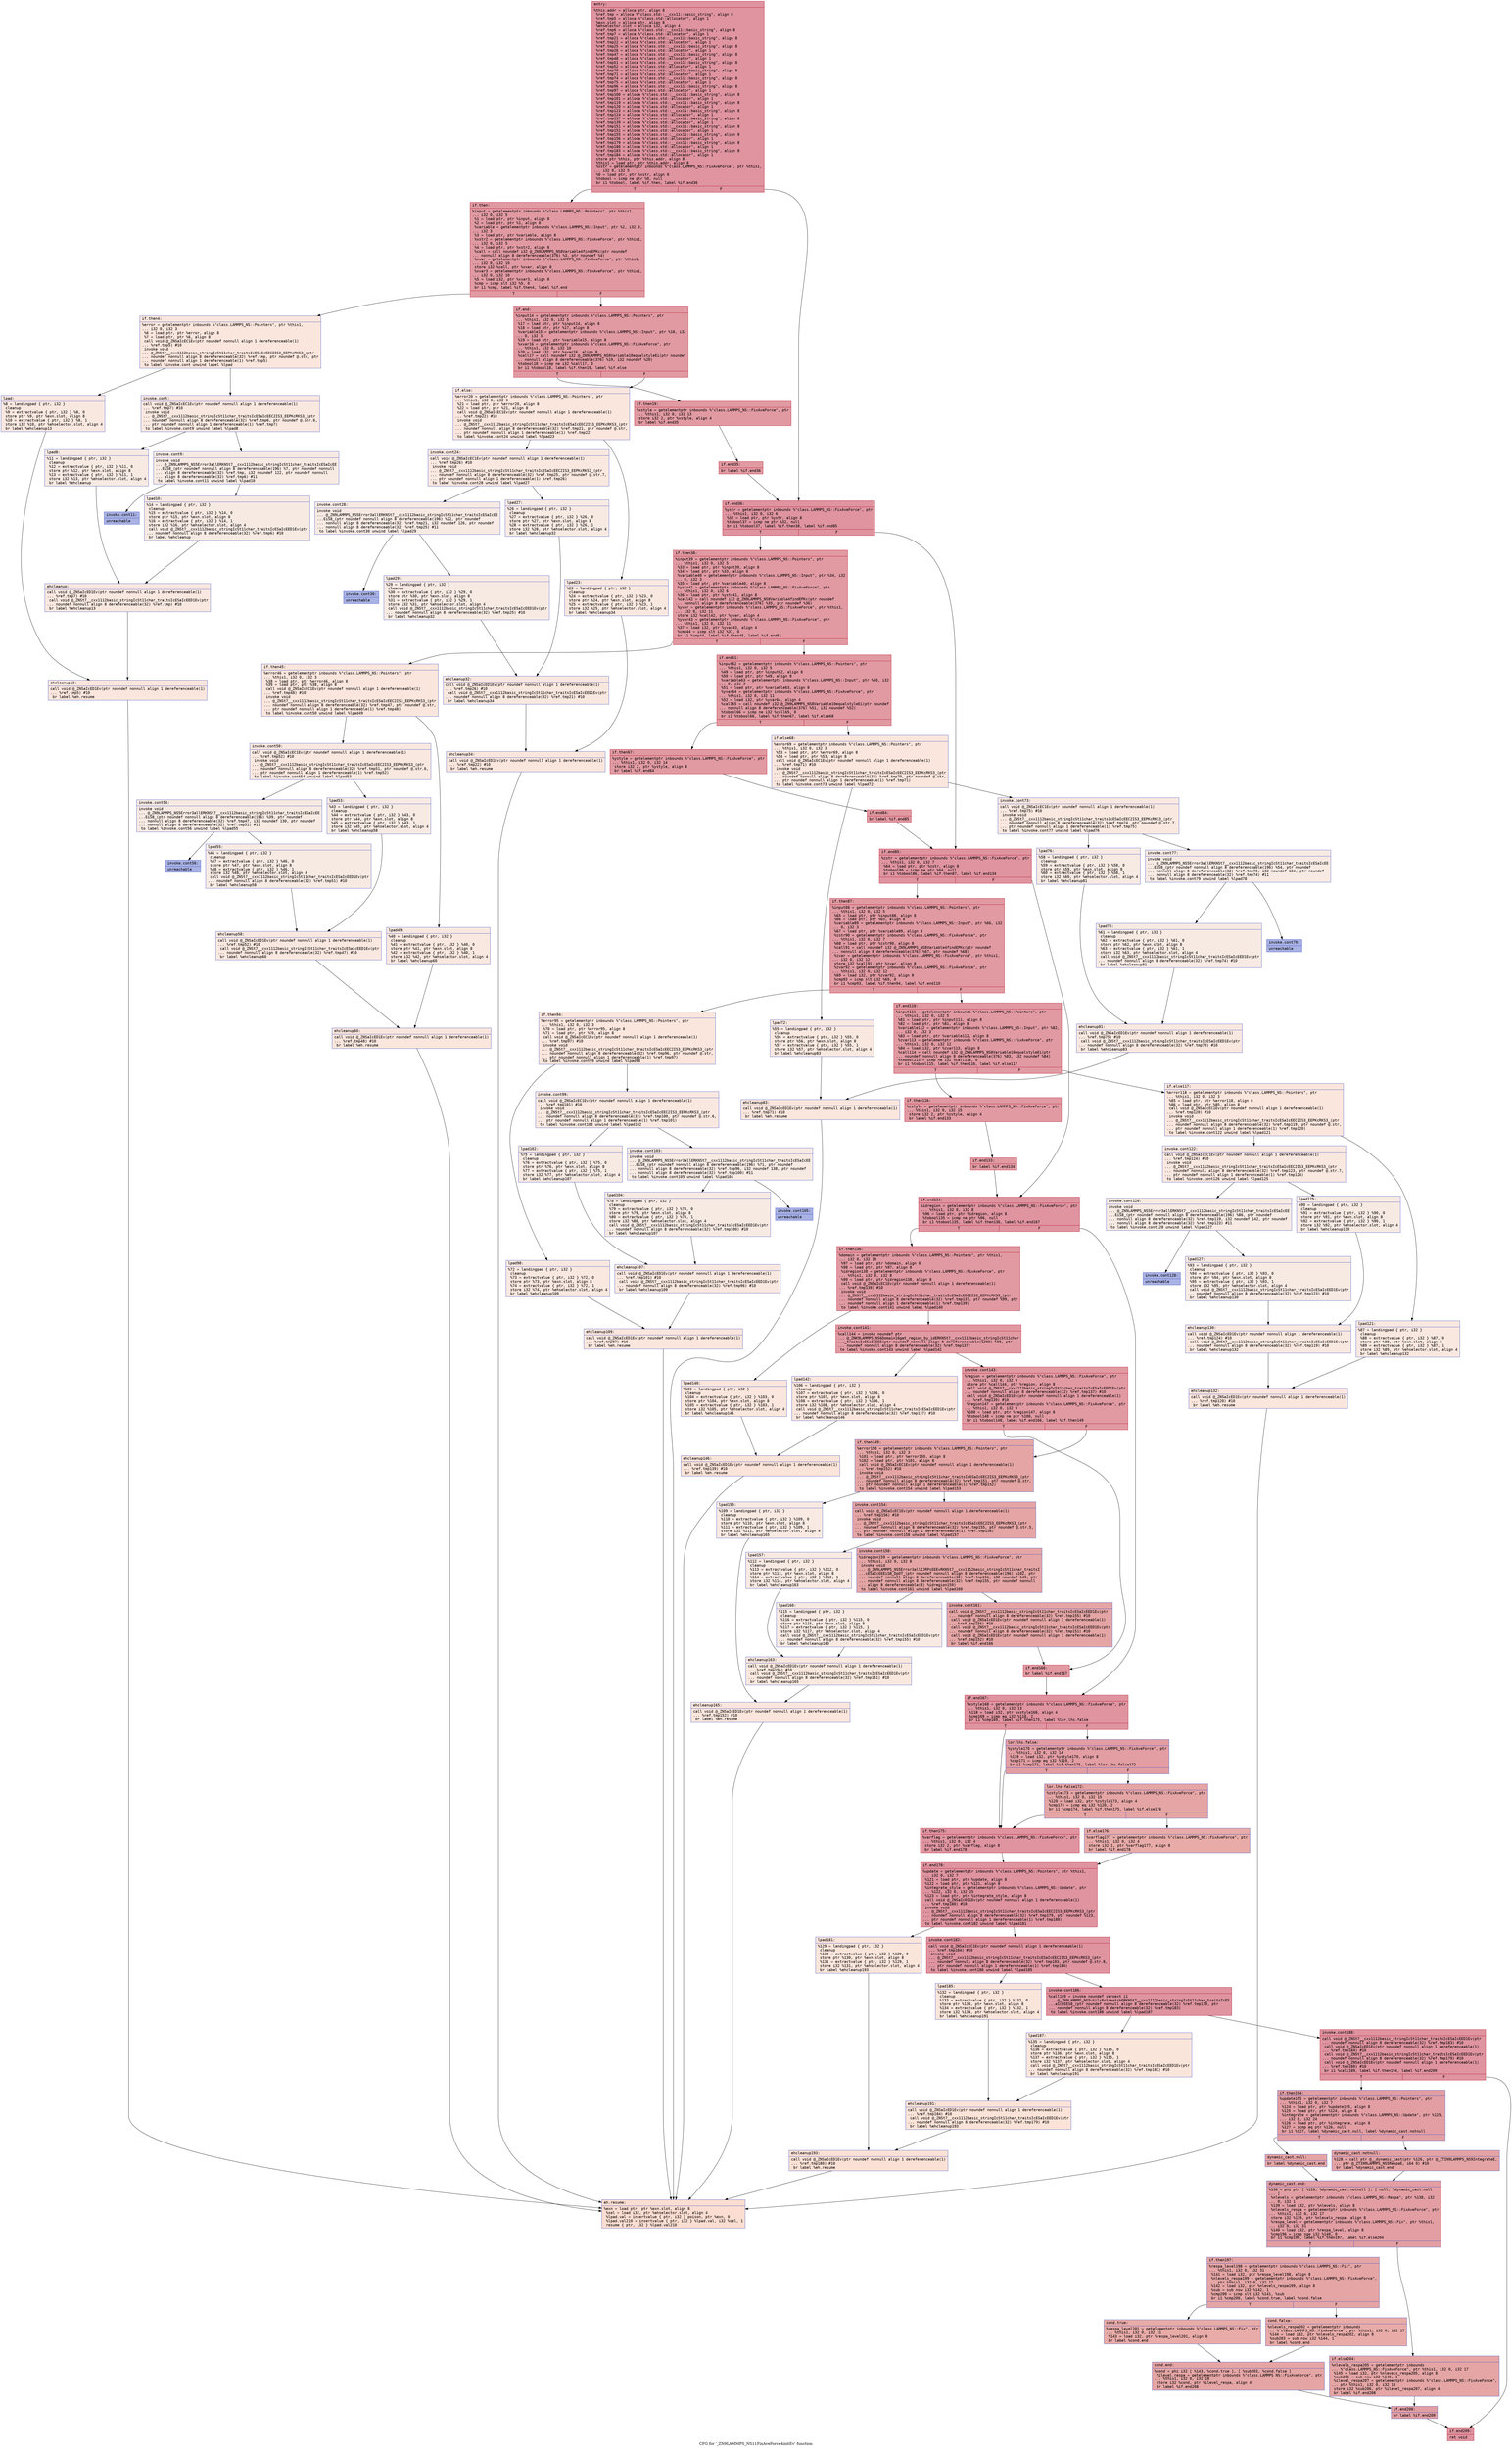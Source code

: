 digraph "CFG for '_ZN9LAMMPS_NS11FixAveForce4initEv' function" {
	label="CFG for '_ZN9LAMMPS_NS11FixAveForce4initEv' function";

	Node0x55ab5925d890 [shape=record,color="#b70d28ff", style=filled, fillcolor="#b70d2870" fontname="Courier",label="{entry:\l|  %this.addr = alloca ptr, align 8\l  %ref.tmp = alloca %\"class.std::__cxx11::basic_string\", align 8\l  %ref.tmp5 = alloca %\"class.std::allocator\", align 1\l  %exn.slot = alloca ptr, align 8\l  %ehselector.slot = alloca i32, align 4\l  %ref.tmp6 = alloca %\"class.std::__cxx11::basic_string\", align 8\l  %ref.tmp7 = alloca %\"class.std::allocator\", align 1\l  %ref.tmp21 = alloca %\"class.std::__cxx11::basic_string\", align 8\l  %ref.tmp22 = alloca %\"class.std::allocator\", align 1\l  %ref.tmp25 = alloca %\"class.std::__cxx11::basic_string\", align 8\l  %ref.tmp26 = alloca %\"class.std::allocator\", align 1\l  %ref.tmp47 = alloca %\"class.std::__cxx11::basic_string\", align 8\l  %ref.tmp48 = alloca %\"class.std::allocator\", align 1\l  %ref.tmp51 = alloca %\"class.std::__cxx11::basic_string\", align 8\l  %ref.tmp52 = alloca %\"class.std::allocator\", align 1\l  %ref.tmp70 = alloca %\"class.std::__cxx11::basic_string\", align 8\l  %ref.tmp71 = alloca %\"class.std::allocator\", align 1\l  %ref.tmp74 = alloca %\"class.std::__cxx11::basic_string\", align 8\l  %ref.tmp75 = alloca %\"class.std::allocator\", align 1\l  %ref.tmp96 = alloca %\"class.std::__cxx11::basic_string\", align 8\l  %ref.tmp97 = alloca %\"class.std::allocator\", align 1\l  %ref.tmp100 = alloca %\"class.std::__cxx11::basic_string\", align 8\l  %ref.tmp101 = alloca %\"class.std::allocator\", align 1\l  %ref.tmp119 = alloca %\"class.std::__cxx11::basic_string\", align 8\l  %ref.tmp120 = alloca %\"class.std::allocator\", align 1\l  %ref.tmp123 = alloca %\"class.std::__cxx11::basic_string\", align 8\l  %ref.tmp124 = alloca %\"class.std::allocator\", align 1\l  %ref.tmp137 = alloca %\"class.std::__cxx11::basic_string\", align 8\l  %ref.tmp139 = alloca %\"class.std::allocator\", align 1\l  %ref.tmp151 = alloca %\"class.std::__cxx11::basic_string\", align 8\l  %ref.tmp152 = alloca %\"class.std::allocator\", align 1\l  %ref.tmp155 = alloca %\"class.std::__cxx11::basic_string\", align 8\l  %ref.tmp156 = alloca %\"class.std::allocator\", align 1\l  %ref.tmp179 = alloca %\"class.std::__cxx11::basic_string\", align 8\l  %ref.tmp180 = alloca %\"class.std::allocator\", align 1\l  %ref.tmp183 = alloca %\"class.std::__cxx11::basic_string\", align 8\l  %ref.tmp184 = alloca %\"class.std::allocator\", align 1\l  store ptr %this, ptr %this.addr, align 8\l  %this1 = load ptr, ptr %this.addr, align 8\l  %xstr = getelementptr inbounds %\"class.LAMMPS_NS::FixAveForce\", ptr %this1,\l... i32 0, i32 5\l  %0 = load ptr, ptr %xstr, align 8\l  %tobool = icmp ne ptr %0, null\l  br i1 %tobool, label %if.then, label %if.end36\l|{<s0>T|<s1>F}}"];
	Node0x55ab5925d890:s0 -> Node0x55ab5927a920[tooltip="entry -> if.then\nProbability 62.50%" ];
	Node0x55ab5925d890:s1 -> Node0x55ab5927a990[tooltip="entry -> if.end36\nProbability 37.50%" ];
	Node0x55ab5927a920 [shape=record,color="#b70d28ff", style=filled, fillcolor="#bb1b2c70" fontname="Courier",label="{if.then:\l|  %input = getelementptr inbounds %\"class.LAMMPS_NS::Pointers\", ptr %this1,\l... i32 0, i32 5\l  %1 = load ptr, ptr %input, align 8\l  %2 = load ptr, ptr %1, align 8\l  %variable = getelementptr inbounds %\"class.LAMMPS_NS::Input\", ptr %2, i32 0,\l... i32 3\l  %3 = load ptr, ptr %variable, align 8\l  %xstr2 = getelementptr inbounds %\"class.LAMMPS_NS::FixAveForce\", ptr %this1,\l... i32 0, i32 5\l  %4 = load ptr, ptr %xstr2, align 8\l  %call = call noundef i32 @_ZN9LAMMPS_NS8Variable4findEPKc(ptr noundef\l... nonnull align 8 dereferenceable(376) %3, ptr noundef %4)\l  %xvar = getelementptr inbounds %\"class.LAMMPS_NS::FixAveForce\", ptr %this1,\l... i32 0, i32 10\l  store i32 %call, ptr %xvar, align 8\l  %xvar3 = getelementptr inbounds %\"class.LAMMPS_NS::FixAveForce\", ptr %this1,\l... i32 0, i32 10\l  %5 = load i32, ptr %xvar3, align 8\l  %cmp = icmp slt i32 %5, 0\l  br i1 %cmp, label %if.then4, label %if.end\l|{<s0>T|<s1>F}}"];
	Node0x55ab5927a920:s0 -> Node0x55ab5927bb30[tooltip="if.then -> if.then4\nProbability 0.00%" ];
	Node0x55ab5927a920:s1 -> Node0x55ab5927bb80[tooltip="if.then -> if.end\nProbability 100.00%" ];
	Node0x55ab5927bb30 [shape=record,color="#3d50c3ff", style=filled, fillcolor="#f3c7b170" fontname="Courier",label="{if.then4:\l|  %error = getelementptr inbounds %\"class.LAMMPS_NS::Pointers\", ptr %this1,\l... i32 0, i32 3\l  %6 = load ptr, ptr %error, align 8\l  %7 = load ptr, ptr %6, align 8\l  call void @_ZNSaIcEC1Ev(ptr noundef nonnull align 1 dereferenceable(1)\l... %ref.tmp5) #10\l  invoke void\l... @_ZNSt7__cxx1112basic_stringIcSt11char_traitsIcESaIcEEC2IS3_EEPKcRKS3_(ptr\l... noundef nonnull align 8 dereferenceable(32) %ref.tmp, ptr noundef @.str, ptr\l... noundef nonnull align 1 dereferenceable(1) %ref.tmp5)\l          to label %invoke.cont unwind label %lpad\l}"];
	Node0x55ab5927bb30 -> Node0x55ab5927c000[tooltip="if.then4 -> invoke.cont\nProbability 50.00%" ];
	Node0x55ab5927bb30 -> Node0x55ab5927c080[tooltip="if.then4 -> lpad\nProbability 50.00%" ];
	Node0x55ab5927c000 [shape=record,color="#3d50c3ff", style=filled, fillcolor="#f1ccb870" fontname="Courier",label="{invoke.cont:\l|  call void @_ZNSaIcEC1Ev(ptr noundef nonnull align 1 dereferenceable(1)\l... %ref.tmp7) #10\l  invoke void\l... @_ZNSt7__cxx1112basic_stringIcSt11char_traitsIcESaIcEEC2IS3_EEPKcRKS3_(ptr\l... noundef nonnull align 8 dereferenceable(32) %ref.tmp6, ptr noundef @.str.6,\l... ptr noundef nonnull align 1 dereferenceable(1) %ref.tmp7)\l          to label %invoke.cont9 unwind label %lpad8\l}"];
	Node0x55ab5927c000 -> Node0x55ab5927c3a0[tooltip="invoke.cont -> invoke.cont9\nProbability 50.00%" ];
	Node0x55ab5927c000 -> Node0x55ab5927c3f0[tooltip="invoke.cont -> lpad8\nProbability 50.00%" ];
	Node0x55ab5927c3a0 [shape=record,color="#3d50c3ff", style=filled, fillcolor="#eed0c070" fontname="Courier",label="{invoke.cont9:\l|  invoke void\l... @_ZN9LAMMPS_NS5Error3allERKNSt7__cxx1112basic_stringIcSt11char_traitsIcESaIcEE\l...EiS8_(ptr noundef nonnull align 8 dereferenceable(196) %7, ptr noundef nonnull\l... align 8 dereferenceable(32) %ref.tmp, i32 noundef 122, ptr noundef nonnull\l... align 8 dereferenceable(32) %ref.tmp6) #11\l          to label %invoke.cont11 unwind label %lpad10\l}"];
	Node0x55ab5927c3a0 -> Node0x55ab5927c350[tooltip="invoke.cont9 -> invoke.cont11\nProbability 0.00%" ];
	Node0x55ab5927c3a0 -> Node0x55ab5927c6b0[tooltip="invoke.cont9 -> lpad10\nProbability 100.00%" ];
	Node0x55ab5927c350 [shape=record,color="#3d50c3ff", style=filled, fillcolor="#3d50c370" fontname="Courier",label="{invoke.cont11:\l|  unreachable\l}"];
	Node0x55ab5927c080 [shape=record,color="#3d50c3ff", style=filled, fillcolor="#f1ccb870" fontname="Courier",label="{lpad:\l|  %8 = landingpad \{ ptr, i32 \}\l          cleanup\l  %9 = extractvalue \{ ptr, i32 \} %8, 0\l  store ptr %9, ptr %exn.slot, align 8\l  %10 = extractvalue \{ ptr, i32 \} %8, 1\l  store i32 %10, ptr %ehselector.slot, align 4\l  br label %ehcleanup13\l}"];
	Node0x55ab5927c080 -> Node0x55ab5927cc70[tooltip="lpad -> ehcleanup13\nProbability 100.00%" ];
	Node0x55ab5927c3f0 [shape=record,color="#3d50c3ff", style=filled, fillcolor="#eed0c070" fontname="Courier",label="{lpad8:\l|  %11 = landingpad \{ ptr, i32 \}\l          cleanup\l  %12 = extractvalue \{ ptr, i32 \} %11, 0\l  store ptr %12, ptr %exn.slot, align 8\l  %13 = extractvalue \{ ptr, i32 \} %11, 1\l  store i32 %13, ptr %ehselector.slot, align 4\l  br label %ehcleanup\l}"];
	Node0x55ab5927c3f0 -> Node0x55ab5927cfc0[tooltip="lpad8 -> ehcleanup\nProbability 100.00%" ];
	Node0x55ab5927c6b0 [shape=record,color="#3d50c3ff", style=filled, fillcolor="#eed0c070" fontname="Courier",label="{lpad10:\l|  %14 = landingpad \{ ptr, i32 \}\l          cleanup\l  %15 = extractvalue \{ ptr, i32 \} %14, 0\l  store ptr %15, ptr %exn.slot, align 8\l  %16 = extractvalue \{ ptr, i32 \} %14, 1\l  store i32 %16, ptr %ehselector.slot, align 4\l  call void @_ZNSt7__cxx1112basic_stringIcSt11char_traitsIcESaIcEED1Ev(ptr\l... noundef nonnull align 8 dereferenceable(32) %ref.tmp6) #10\l  br label %ehcleanup\l}"];
	Node0x55ab5927c6b0 -> Node0x55ab5927cfc0[tooltip="lpad10 -> ehcleanup\nProbability 100.00%" ];
	Node0x55ab5927cfc0 [shape=record,color="#3d50c3ff", style=filled, fillcolor="#f1ccb870" fontname="Courier",label="{ehcleanup:\l|  call void @_ZNSaIcED1Ev(ptr noundef nonnull align 1 dereferenceable(1)\l... %ref.tmp7) #10\l  call void @_ZNSt7__cxx1112basic_stringIcSt11char_traitsIcESaIcEED1Ev(ptr\l... noundef nonnull align 8 dereferenceable(32) %ref.tmp) #10\l  br label %ehcleanup13\l}"];
	Node0x55ab5927cfc0 -> Node0x55ab5927cc70[tooltip="ehcleanup -> ehcleanup13\nProbability 100.00%" ];
	Node0x55ab5927cc70 [shape=record,color="#3d50c3ff", style=filled, fillcolor="#f3c7b170" fontname="Courier",label="{ehcleanup13:\l|  call void @_ZNSaIcED1Ev(ptr noundef nonnull align 1 dereferenceable(1)\l... %ref.tmp5) #10\l  br label %eh.resume\l}"];
	Node0x55ab5927cc70 -> Node0x55ab5927d870[tooltip="ehcleanup13 -> eh.resume\nProbability 100.00%" ];
	Node0x55ab5927bb80 [shape=record,color="#b70d28ff", style=filled, fillcolor="#bb1b2c70" fontname="Courier",label="{if.end:\l|  %input14 = getelementptr inbounds %\"class.LAMMPS_NS::Pointers\", ptr\l... %this1, i32 0, i32 5\l  %17 = load ptr, ptr %input14, align 8\l  %18 = load ptr, ptr %17, align 8\l  %variable15 = getelementptr inbounds %\"class.LAMMPS_NS::Input\", ptr %18, i32\l... 0, i32 3\l  %19 = load ptr, ptr %variable15, align 8\l  %xvar16 = getelementptr inbounds %\"class.LAMMPS_NS::FixAveForce\", ptr\l... %this1, i32 0, i32 10\l  %20 = load i32, ptr %xvar16, align 8\l  %call17 = call noundef i32 @_ZN9LAMMPS_NS8Variable10equalstyleEi(ptr noundef\l... nonnull align 8 dereferenceable(376) %19, i32 noundef %20)\l  %tobool18 = icmp ne i32 %call17, 0\l  br i1 %tobool18, label %if.then19, label %if.else\l|{<s0>T|<s1>F}}"];
	Node0x55ab5927bb80:s0 -> Node0x55ab5927e080[tooltip="if.end -> if.then19\nProbability 100.00%" ];
	Node0x55ab5927bb80:s1 -> Node0x55ab5927e100[tooltip="if.end -> if.else\nProbability 0.00%" ];
	Node0x55ab5927e080 [shape=record,color="#b70d28ff", style=filled, fillcolor="#bb1b2c70" fontname="Courier",label="{if.then19:\l|  %xstyle = getelementptr inbounds %\"class.LAMMPS_NS::FixAveForce\", ptr\l... %this1, i32 0, i32 13\l  store i32 2, ptr %xstyle, align 4\l  br label %if.end35\l}"];
	Node0x55ab5927e080 -> Node0x55ab5927e380[tooltip="if.then19 -> if.end35\nProbability 100.00%" ];
	Node0x55ab5927e100 [shape=record,color="#3d50c3ff", style=filled, fillcolor="#f3c7b170" fontname="Courier",label="{if.else:\l|  %error20 = getelementptr inbounds %\"class.LAMMPS_NS::Pointers\", ptr\l... %this1, i32 0, i32 3\l  %21 = load ptr, ptr %error20, align 8\l  %22 = load ptr, ptr %21, align 8\l  call void @_ZNSaIcEC1Ev(ptr noundef nonnull align 1 dereferenceable(1)\l... %ref.tmp22) #10\l  invoke void\l... @_ZNSt7__cxx1112basic_stringIcSt11char_traitsIcESaIcEEC2IS3_EEPKcRKS3_(ptr\l... noundef nonnull align 8 dereferenceable(32) %ref.tmp21, ptr noundef @.str,\l... ptr noundef nonnull align 1 dereferenceable(1) %ref.tmp22)\l          to label %invoke.cont24 unwind label %lpad23\l}"];
	Node0x55ab5927e100 -> Node0x55ab5927e7d0[tooltip="if.else -> invoke.cont24\nProbability 50.00%" ];
	Node0x55ab5927e100 -> Node0x55ab5927e850[tooltip="if.else -> lpad23\nProbability 50.00%" ];
	Node0x55ab5927e7d0 [shape=record,color="#3d50c3ff", style=filled, fillcolor="#f1ccb870" fontname="Courier",label="{invoke.cont24:\l|  call void @_ZNSaIcEC1Ev(ptr noundef nonnull align 1 dereferenceable(1)\l... %ref.tmp26) #10\l  invoke void\l... @_ZNSt7__cxx1112basic_stringIcSt11char_traitsIcESaIcEEC2IS3_EEPKcRKS3_(ptr\l... noundef nonnull align 8 dereferenceable(32) %ref.tmp25, ptr noundef @.str.7,\l... ptr noundef nonnull align 1 dereferenceable(1) %ref.tmp26)\l          to label %invoke.cont28 unwind label %lpad27\l}"];
	Node0x55ab5927e7d0 -> Node0x55ab5927ebd0[tooltip="invoke.cont24 -> invoke.cont28\nProbability 50.00%" ];
	Node0x55ab5927e7d0 -> Node0x55ab5927ec20[tooltip="invoke.cont24 -> lpad27\nProbability 50.00%" ];
	Node0x55ab5927ebd0 [shape=record,color="#3d50c3ff", style=filled, fillcolor="#eed0c070" fontname="Courier",label="{invoke.cont28:\l|  invoke void\l... @_ZN9LAMMPS_NS5Error3allERKNSt7__cxx1112basic_stringIcSt11char_traitsIcESaIcEE\l...EiS8_(ptr noundef nonnull align 8 dereferenceable(196) %22, ptr noundef\l... nonnull align 8 dereferenceable(32) %ref.tmp21, i32 noundef 126, ptr noundef\l... nonnull align 8 dereferenceable(32) %ref.tmp25) #11\l          to label %invoke.cont30 unwind label %lpad29\l}"];
	Node0x55ab5927ebd0 -> Node0x55ab5927eb80[tooltip="invoke.cont28 -> invoke.cont30\nProbability 0.00%" ];
	Node0x55ab5927ebd0 -> Node0x55ab5927ef40[tooltip="invoke.cont28 -> lpad29\nProbability 100.00%" ];
	Node0x55ab5927eb80 [shape=record,color="#3d50c3ff", style=filled, fillcolor="#3d50c370" fontname="Courier",label="{invoke.cont30:\l|  unreachable\l}"];
	Node0x55ab5927e850 [shape=record,color="#3d50c3ff", style=filled, fillcolor="#f1ccb870" fontname="Courier",label="{lpad23:\l|  %23 = landingpad \{ ptr, i32 \}\l          cleanup\l  %24 = extractvalue \{ ptr, i32 \} %23, 0\l  store ptr %24, ptr %exn.slot, align 8\l  %25 = extractvalue \{ ptr, i32 \} %23, 1\l  store i32 %25, ptr %ehselector.slot, align 4\l  br label %ehcleanup34\l}"];
	Node0x55ab5927e850 -> Node0x55ab5927f500[tooltip="lpad23 -> ehcleanup34\nProbability 100.00%" ];
	Node0x55ab5927ec20 [shape=record,color="#3d50c3ff", style=filled, fillcolor="#eed0c070" fontname="Courier",label="{lpad27:\l|  %26 = landingpad \{ ptr, i32 \}\l          cleanup\l  %27 = extractvalue \{ ptr, i32 \} %26, 0\l  store ptr %27, ptr %exn.slot, align 8\l  %28 = extractvalue \{ ptr, i32 \} %26, 1\l  store i32 %28, ptr %ehselector.slot, align 4\l  br label %ehcleanup32\l}"];
	Node0x55ab5927ec20 -> Node0x55ab5927f850[tooltip="lpad27 -> ehcleanup32\nProbability 100.00%" ];
	Node0x55ab5927ef40 [shape=record,color="#3d50c3ff", style=filled, fillcolor="#eed0c070" fontname="Courier",label="{lpad29:\l|  %29 = landingpad \{ ptr, i32 \}\l          cleanup\l  %30 = extractvalue \{ ptr, i32 \} %29, 0\l  store ptr %30, ptr %exn.slot, align 8\l  %31 = extractvalue \{ ptr, i32 \} %29, 1\l  store i32 %31, ptr %ehselector.slot, align 4\l  call void @_ZNSt7__cxx1112basic_stringIcSt11char_traitsIcESaIcEED1Ev(ptr\l... noundef nonnull align 8 dereferenceable(32) %ref.tmp25) #10\l  br label %ehcleanup32\l}"];
	Node0x55ab5927ef40 -> Node0x55ab5927f850[tooltip="lpad29 -> ehcleanup32\nProbability 100.00%" ];
	Node0x55ab5927f850 [shape=record,color="#3d50c3ff", style=filled, fillcolor="#f1ccb870" fontname="Courier",label="{ehcleanup32:\l|  call void @_ZNSaIcED1Ev(ptr noundef nonnull align 1 dereferenceable(1)\l... %ref.tmp26) #10\l  call void @_ZNSt7__cxx1112basic_stringIcSt11char_traitsIcESaIcEED1Ev(ptr\l... noundef nonnull align 8 dereferenceable(32) %ref.tmp21) #10\l  br label %ehcleanup34\l}"];
	Node0x55ab5927f850 -> Node0x55ab5927f500[tooltip="ehcleanup32 -> ehcleanup34\nProbability 100.00%" ];
	Node0x55ab5927f500 [shape=record,color="#3d50c3ff", style=filled, fillcolor="#f3c7b170" fontname="Courier",label="{ehcleanup34:\l|  call void @_ZNSaIcED1Ev(ptr noundef nonnull align 1 dereferenceable(1)\l... %ref.tmp22) #10\l  br label %eh.resume\l}"];
	Node0x55ab5927f500 -> Node0x55ab5927d870[tooltip="ehcleanup34 -> eh.resume\nProbability 100.00%" ];
	Node0x55ab5927e380 [shape=record,color="#b70d28ff", style=filled, fillcolor="#bb1b2c70" fontname="Courier",label="{if.end35:\l|  br label %if.end36\l}"];
	Node0x55ab5927e380 -> Node0x55ab5927a990[tooltip="if.end35 -> if.end36\nProbability 100.00%" ];
	Node0x55ab5927a990 [shape=record,color="#b70d28ff", style=filled, fillcolor="#b70d2870" fontname="Courier",label="{if.end36:\l|  %ystr = getelementptr inbounds %\"class.LAMMPS_NS::FixAveForce\", ptr\l... %this1, i32 0, i32 6\l  %32 = load ptr, ptr %ystr, align 8\l  %tobool37 = icmp ne ptr %32, null\l  br i1 %tobool37, label %if.then38, label %if.end85\l|{<s0>T|<s1>F}}"];
	Node0x55ab5927a990:s0 -> Node0x55ab592803b0[tooltip="if.end36 -> if.then38\nProbability 62.50%" ];
	Node0x55ab5927a990:s1 -> Node0x55ab59280430[tooltip="if.end36 -> if.end85\nProbability 37.50%" ];
	Node0x55ab592803b0 [shape=record,color="#b70d28ff", style=filled, fillcolor="#bb1b2c70" fontname="Courier",label="{if.then38:\l|  %input39 = getelementptr inbounds %\"class.LAMMPS_NS::Pointers\", ptr\l... %this1, i32 0, i32 5\l  %33 = load ptr, ptr %input39, align 8\l  %34 = load ptr, ptr %33, align 8\l  %variable40 = getelementptr inbounds %\"class.LAMMPS_NS::Input\", ptr %34, i32\l... 0, i32 3\l  %35 = load ptr, ptr %variable40, align 8\l  %ystr41 = getelementptr inbounds %\"class.LAMMPS_NS::FixAveForce\", ptr\l... %this1, i32 0, i32 6\l  %36 = load ptr, ptr %ystr41, align 8\l  %call42 = call noundef i32 @_ZN9LAMMPS_NS8Variable4findEPKc(ptr noundef\l... nonnull align 8 dereferenceable(376) %35, ptr noundef %36)\l  %yvar = getelementptr inbounds %\"class.LAMMPS_NS::FixAveForce\", ptr %this1,\l... i32 0, i32 11\l  store i32 %call42, ptr %yvar, align 4\l  %yvar43 = getelementptr inbounds %\"class.LAMMPS_NS::FixAveForce\", ptr\l... %this1, i32 0, i32 11\l  %37 = load i32, ptr %yvar43, align 4\l  %cmp44 = icmp slt i32 %37, 0\l  br i1 %cmp44, label %if.then45, label %if.end61\l|{<s0>T|<s1>F}}"];
	Node0x55ab592803b0:s0 -> Node0x55ab59280f30[tooltip="if.then38 -> if.then45\nProbability 0.00%" ];
	Node0x55ab592803b0:s1 -> Node0x55ab59280f80[tooltip="if.then38 -> if.end61\nProbability 100.00%" ];
	Node0x55ab59280f30 [shape=record,color="#3d50c3ff", style=filled, fillcolor="#f3c7b170" fontname="Courier",label="{if.then45:\l|  %error46 = getelementptr inbounds %\"class.LAMMPS_NS::Pointers\", ptr\l... %this1, i32 0, i32 3\l  %38 = load ptr, ptr %error46, align 8\l  %39 = load ptr, ptr %38, align 8\l  call void @_ZNSaIcEC1Ev(ptr noundef nonnull align 1 dereferenceable(1)\l... %ref.tmp48) #10\l  invoke void\l... @_ZNSt7__cxx1112basic_stringIcSt11char_traitsIcESaIcEEC2IS3_EEPKcRKS3_(ptr\l... noundef nonnull align 8 dereferenceable(32) %ref.tmp47, ptr noundef @.str,\l... ptr noundef nonnull align 1 dereferenceable(1) %ref.tmp48)\l          to label %invoke.cont50 unwind label %lpad49\l}"];
	Node0x55ab59280f30 -> Node0x55ab59281410[tooltip="if.then45 -> invoke.cont50\nProbability 50.00%" ];
	Node0x55ab59280f30 -> Node0x55ab59281490[tooltip="if.then45 -> lpad49\nProbability 50.00%" ];
	Node0x55ab59281410 [shape=record,color="#3d50c3ff", style=filled, fillcolor="#f1ccb870" fontname="Courier",label="{invoke.cont50:\l|  call void @_ZNSaIcEC1Ev(ptr noundef nonnull align 1 dereferenceable(1)\l... %ref.tmp52) #10\l  invoke void\l... @_ZNSt7__cxx1112basic_stringIcSt11char_traitsIcESaIcEEC2IS3_EEPKcRKS3_(ptr\l... noundef nonnull align 8 dereferenceable(32) %ref.tmp51, ptr noundef @.str.6,\l... ptr noundef nonnull align 1 dereferenceable(1) %ref.tmp52)\l          to label %invoke.cont54 unwind label %lpad53\l}"];
	Node0x55ab59281410 -> Node0x55ab5927b530[tooltip="invoke.cont50 -> invoke.cont54\nProbability 50.00%" ];
	Node0x55ab59281410 -> Node0x55ab5927b580[tooltip="invoke.cont50 -> lpad53\nProbability 50.00%" ];
	Node0x55ab5927b530 [shape=record,color="#3d50c3ff", style=filled, fillcolor="#eed0c070" fontname="Courier",label="{invoke.cont54:\l|  invoke void\l... @_ZN9LAMMPS_NS5Error3allERKNSt7__cxx1112basic_stringIcSt11char_traitsIcESaIcEE\l...EiS8_(ptr noundef nonnull align 8 dereferenceable(196) %39, ptr noundef\l... nonnull align 8 dereferenceable(32) %ref.tmp47, i32 noundef 130, ptr noundef\l... nonnull align 8 dereferenceable(32) %ref.tmp51) #11\l          to label %invoke.cont56 unwind label %lpad55\l}"];
	Node0x55ab5927b530 -> Node0x55ab5927b4e0[tooltip="invoke.cont54 -> invoke.cont56\nProbability 0.00%" ];
	Node0x55ab5927b530 -> Node0x55ab59282100[tooltip="invoke.cont54 -> lpad55\nProbability 100.00%" ];
	Node0x55ab5927b4e0 [shape=record,color="#3d50c3ff", style=filled, fillcolor="#3d50c370" fontname="Courier",label="{invoke.cont56:\l|  unreachable\l}"];
	Node0x55ab59281490 [shape=record,color="#3d50c3ff", style=filled, fillcolor="#f1ccb870" fontname="Courier",label="{lpad49:\l|  %40 = landingpad \{ ptr, i32 \}\l          cleanup\l  %41 = extractvalue \{ ptr, i32 \} %40, 0\l  store ptr %41, ptr %exn.slot, align 8\l  %42 = extractvalue \{ ptr, i32 \} %40, 1\l  store i32 %42, ptr %ehselector.slot, align 4\l  br label %ehcleanup60\l}"];
	Node0x55ab59281490 -> Node0x55ab59282680[tooltip="lpad49 -> ehcleanup60\nProbability 100.00%" ];
	Node0x55ab5927b580 [shape=record,color="#3d50c3ff", style=filled, fillcolor="#eed0c070" fontname="Courier",label="{lpad53:\l|  %43 = landingpad \{ ptr, i32 \}\l          cleanup\l  %44 = extractvalue \{ ptr, i32 \} %43, 0\l  store ptr %44, ptr %exn.slot, align 8\l  %45 = extractvalue \{ ptr, i32 \} %43, 1\l  store i32 %45, ptr %ehselector.slot, align 4\l  br label %ehcleanup58\l}"];
	Node0x55ab5927b580 -> Node0x55ab592829d0[tooltip="lpad53 -> ehcleanup58\nProbability 100.00%" ];
	Node0x55ab59282100 [shape=record,color="#3d50c3ff", style=filled, fillcolor="#eed0c070" fontname="Courier",label="{lpad55:\l|  %46 = landingpad \{ ptr, i32 \}\l          cleanup\l  %47 = extractvalue \{ ptr, i32 \} %46, 0\l  store ptr %47, ptr %exn.slot, align 8\l  %48 = extractvalue \{ ptr, i32 \} %46, 1\l  store i32 %48, ptr %ehselector.slot, align 4\l  call void @_ZNSt7__cxx1112basic_stringIcSt11char_traitsIcESaIcEED1Ev(ptr\l... noundef nonnull align 8 dereferenceable(32) %ref.tmp51) #10\l  br label %ehcleanup58\l}"];
	Node0x55ab59282100 -> Node0x55ab592829d0[tooltip="lpad55 -> ehcleanup58\nProbability 100.00%" ];
	Node0x55ab592829d0 [shape=record,color="#3d50c3ff", style=filled, fillcolor="#f1ccb870" fontname="Courier",label="{ehcleanup58:\l|  call void @_ZNSaIcED1Ev(ptr noundef nonnull align 1 dereferenceable(1)\l... %ref.tmp52) #10\l  call void @_ZNSt7__cxx1112basic_stringIcSt11char_traitsIcESaIcEED1Ev(ptr\l... noundef nonnull align 8 dereferenceable(32) %ref.tmp47) #10\l  br label %ehcleanup60\l}"];
	Node0x55ab592829d0 -> Node0x55ab59282680[tooltip="ehcleanup58 -> ehcleanup60\nProbability 100.00%" ];
	Node0x55ab59282680 [shape=record,color="#3d50c3ff", style=filled, fillcolor="#f3c7b170" fontname="Courier",label="{ehcleanup60:\l|  call void @_ZNSaIcED1Ev(ptr noundef nonnull align 1 dereferenceable(1)\l... %ref.tmp48) #10\l  br label %eh.resume\l}"];
	Node0x55ab59282680 -> Node0x55ab5927d870[tooltip="ehcleanup60 -> eh.resume\nProbability 100.00%" ];
	Node0x55ab59280f80 [shape=record,color="#b70d28ff", style=filled, fillcolor="#bb1b2c70" fontname="Courier",label="{if.end61:\l|  %input62 = getelementptr inbounds %\"class.LAMMPS_NS::Pointers\", ptr\l... %this1, i32 0, i32 5\l  %49 = load ptr, ptr %input62, align 8\l  %50 = load ptr, ptr %49, align 8\l  %variable63 = getelementptr inbounds %\"class.LAMMPS_NS::Input\", ptr %50, i32\l... 0, i32 3\l  %51 = load ptr, ptr %variable63, align 8\l  %yvar64 = getelementptr inbounds %\"class.LAMMPS_NS::FixAveForce\", ptr\l... %this1, i32 0, i32 11\l  %52 = load i32, ptr %yvar64, align 4\l  %call65 = call noundef i32 @_ZN9LAMMPS_NS8Variable10equalstyleEi(ptr noundef\l... nonnull align 8 dereferenceable(376) %51, i32 noundef %52)\l  %tobool66 = icmp ne i32 %call65, 0\l  br i1 %tobool66, label %if.then67, label %if.else68\l|{<s0>T|<s1>F}}"];
	Node0x55ab59280f80:s0 -> Node0x55ab592841a0[tooltip="if.end61 -> if.then67\nProbability 100.00%" ];
	Node0x55ab59280f80:s1 -> Node0x55ab592841f0[tooltip="if.end61 -> if.else68\nProbability 0.00%" ];
	Node0x55ab592841a0 [shape=record,color="#b70d28ff", style=filled, fillcolor="#bb1b2c70" fontname="Courier",label="{if.then67:\l|  %ystyle = getelementptr inbounds %\"class.LAMMPS_NS::FixAveForce\", ptr\l... %this1, i32 0, i32 14\l  store i32 2, ptr %ystyle, align 8\l  br label %if.end84\l}"];
	Node0x55ab592841a0 -> Node0x55ab59284480[tooltip="if.then67 -> if.end84\nProbability 100.00%" ];
	Node0x55ab592841f0 [shape=record,color="#3d50c3ff", style=filled, fillcolor="#f3c7b170" fontname="Courier",label="{if.else68:\l|  %error69 = getelementptr inbounds %\"class.LAMMPS_NS::Pointers\", ptr\l... %this1, i32 0, i32 3\l  %53 = load ptr, ptr %error69, align 8\l  %54 = load ptr, ptr %53, align 8\l  call void @_ZNSaIcEC1Ev(ptr noundef nonnull align 1 dereferenceable(1)\l... %ref.tmp71) #10\l  invoke void\l... @_ZNSt7__cxx1112basic_stringIcSt11char_traitsIcESaIcEEC2IS3_EEPKcRKS3_(ptr\l... noundef nonnull align 8 dereferenceable(32) %ref.tmp70, ptr noundef @.str,\l... ptr noundef nonnull align 1 dereferenceable(1) %ref.tmp71)\l          to label %invoke.cont73 unwind label %lpad72\l}"];
	Node0x55ab592841f0 -> Node0x55ab592848d0[tooltip="if.else68 -> invoke.cont73\nProbability 50.00%" ];
	Node0x55ab592841f0 -> Node0x55ab59284950[tooltip="if.else68 -> lpad72\nProbability 50.00%" ];
	Node0x55ab592848d0 [shape=record,color="#3d50c3ff", style=filled, fillcolor="#f1ccb870" fontname="Courier",label="{invoke.cont73:\l|  call void @_ZNSaIcEC1Ev(ptr noundef nonnull align 1 dereferenceable(1)\l... %ref.tmp75) #10\l  invoke void\l... @_ZNSt7__cxx1112basic_stringIcSt11char_traitsIcESaIcEEC2IS3_EEPKcRKS3_(ptr\l... noundef nonnull align 8 dereferenceable(32) %ref.tmp74, ptr noundef @.str.7,\l... ptr noundef nonnull align 1 dereferenceable(1) %ref.tmp75)\l          to label %invoke.cont77 unwind label %lpad76\l}"];
	Node0x55ab592848d0 -> Node0x55ab59284c70[tooltip="invoke.cont73 -> invoke.cont77\nProbability 50.00%" ];
	Node0x55ab592848d0 -> Node0x55ab59284cc0[tooltip="invoke.cont73 -> lpad76\nProbability 50.00%" ];
	Node0x55ab59284c70 [shape=record,color="#3d50c3ff", style=filled, fillcolor="#eed0c070" fontname="Courier",label="{invoke.cont77:\l|  invoke void\l... @_ZN9LAMMPS_NS5Error3allERKNSt7__cxx1112basic_stringIcSt11char_traitsIcESaIcEE\l...EiS8_(ptr noundef nonnull align 8 dereferenceable(196) %54, ptr noundef\l... nonnull align 8 dereferenceable(32) %ref.tmp70, i32 noundef 134, ptr noundef\l... nonnull align 8 dereferenceable(32) %ref.tmp74) #11\l          to label %invoke.cont79 unwind label %lpad78\l}"];
	Node0x55ab59284c70 -> Node0x55ab59284c20[tooltip="invoke.cont77 -> invoke.cont79\nProbability 0.00%" ];
	Node0x55ab59284c70 -> Node0x55ab59284f80[tooltip="invoke.cont77 -> lpad78\nProbability 100.00%" ];
	Node0x55ab59284c20 [shape=record,color="#3d50c3ff", style=filled, fillcolor="#3d50c370" fontname="Courier",label="{invoke.cont79:\l|  unreachable\l}"];
	Node0x55ab59284950 [shape=record,color="#3d50c3ff", style=filled, fillcolor="#f1ccb870" fontname="Courier",label="{lpad72:\l|  %55 = landingpad \{ ptr, i32 \}\l          cleanup\l  %56 = extractvalue \{ ptr, i32 \} %55, 0\l  store ptr %56, ptr %exn.slot, align 8\l  %57 = extractvalue \{ ptr, i32 \} %55, 1\l  store i32 %57, ptr %ehselector.slot, align 4\l  br label %ehcleanup83\l}"];
	Node0x55ab59284950 -> Node0x55ab59285540[tooltip="lpad72 -> ehcleanup83\nProbability 100.00%" ];
	Node0x55ab59284cc0 [shape=record,color="#3d50c3ff", style=filled, fillcolor="#eed0c070" fontname="Courier",label="{lpad76:\l|  %58 = landingpad \{ ptr, i32 \}\l          cleanup\l  %59 = extractvalue \{ ptr, i32 \} %58, 0\l  store ptr %59, ptr %exn.slot, align 8\l  %60 = extractvalue \{ ptr, i32 \} %58, 1\l  store i32 %60, ptr %ehselector.slot, align 4\l  br label %ehcleanup81\l}"];
	Node0x55ab59284cc0 -> Node0x55ab59285890[tooltip="lpad76 -> ehcleanup81\nProbability 100.00%" ];
	Node0x55ab59284f80 [shape=record,color="#3d50c3ff", style=filled, fillcolor="#eed0c070" fontname="Courier",label="{lpad78:\l|  %61 = landingpad \{ ptr, i32 \}\l          cleanup\l  %62 = extractvalue \{ ptr, i32 \} %61, 0\l  store ptr %62, ptr %exn.slot, align 8\l  %63 = extractvalue \{ ptr, i32 \} %61, 1\l  store i32 %63, ptr %ehselector.slot, align 4\l  call void @_ZNSt7__cxx1112basic_stringIcSt11char_traitsIcESaIcEED1Ev(ptr\l... noundef nonnull align 8 dereferenceable(32) %ref.tmp74) #10\l  br label %ehcleanup81\l}"];
	Node0x55ab59284f80 -> Node0x55ab59285890[tooltip="lpad78 -> ehcleanup81\nProbability 100.00%" ];
	Node0x55ab59285890 [shape=record,color="#3d50c3ff", style=filled, fillcolor="#f1ccb870" fontname="Courier",label="{ehcleanup81:\l|  call void @_ZNSaIcED1Ev(ptr noundef nonnull align 1 dereferenceable(1)\l... %ref.tmp75) #10\l  call void @_ZNSt7__cxx1112basic_stringIcSt11char_traitsIcESaIcEED1Ev(ptr\l... noundef nonnull align 8 dereferenceable(32) %ref.tmp70) #10\l  br label %ehcleanup83\l}"];
	Node0x55ab59285890 -> Node0x55ab59285540[tooltip="ehcleanup81 -> ehcleanup83\nProbability 100.00%" ];
	Node0x55ab59285540 [shape=record,color="#3d50c3ff", style=filled, fillcolor="#f3c7b170" fontname="Courier",label="{ehcleanup83:\l|  call void @_ZNSaIcED1Ev(ptr noundef nonnull align 1 dereferenceable(1)\l... %ref.tmp71) #10\l  br label %eh.resume\l}"];
	Node0x55ab59285540 -> Node0x55ab5927d870[tooltip="ehcleanup83 -> eh.resume\nProbability 100.00%" ];
	Node0x55ab59284480 [shape=record,color="#b70d28ff", style=filled, fillcolor="#bb1b2c70" fontname="Courier",label="{if.end84:\l|  br label %if.end85\l}"];
	Node0x55ab59284480 -> Node0x55ab59280430[tooltip="if.end84 -> if.end85\nProbability 100.00%" ];
	Node0x55ab59280430 [shape=record,color="#b70d28ff", style=filled, fillcolor="#b70d2870" fontname="Courier",label="{if.end85:\l|  %zstr = getelementptr inbounds %\"class.LAMMPS_NS::FixAveForce\", ptr\l... %this1, i32 0, i32 7\l  %64 = load ptr, ptr %zstr, align 8\l  %tobool86 = icmp ne ptr %64, null\l  br i1 %tobool86, label %if.then87, label %if.end134\l|{<s0>T|<s1>F}}"];
	Node0x55ab59280430:s0 -> Node0x55ab592863f0[tooltip="if.end85 -> if.then87\nProbability 62.50%" ];
	Node0x55ab59280430:s1 -> Node0x55ab59286470[tooltip="if.end85 -> if.end134\nProbability 37.50%" ];
	Node0x55ab592863f0 [shape=record,color="#b70d28ff", style=filled, fillcolor="#bb1b2c70" fontname="Courier",label="{if.then87:\l|  %input88 = getelementptr inbounds %\"class.LAMMPS_NS::Pointers\", ptr\l... %this1, i32 0, i32 5\l  %65 = load ptr, ptr %input88, align 8\l  %66 = load ptr, ptr %65, align 8\l  %variable89 = getelementptr inbounds %\"class.LAMMPS_NS::Input\", ptr %66, i32\l... 0, i32 3\l  %67 = load ptr, ptr %variable89, align 8\l  %zstr90 = getelementptr inbounds %\"class.LAMMPS_NS::FixAveForce\", ptr\l... %this1, i32 0, i32 7\l  %68 = load ptr, ptr %zstr90, align 8\l  %call91 = call noundef i32 @_ZN9LAMMPS_NS8Variable4findEPKc(ptr noundef\l... nonnull align 8 dereferenceable(376) %67, ptr noundef %68)\l  %zvar = getelementptr inbounds %\"class.LAMMPS_NS::FixAveForce\", ptr %this1,\l... i32 0, i32 12\l  store i32 %call91, ptr %zvar, align 8\l  %zvar92 = getelementptr inbounds %\"class.LAMMPS_NS::FixAveForce\", ptr\l... %this1, i32 0, i32 12\l  %69 = load i32, ptr %zvar92, align 8\l  %cmp93 = icmp slt i32 %69, 0\l  br i1 %cmp93, label %if.then94, label %if.end110\l|{<s0>T|<s1>F}}"];
	Node0x55ab592863f0:s0 -> Node0x55ab59286f70[tooltip="if.then87 -> if.then94\nProbability 0.00%" ];
	Node0x55ab592863f0:s1 -> Node0x55ab59286fc0[tooltip="if.then87 -> if.end110\nProbability 100.00%" ];
	Node0x55ab59286f70 [shape=record,color="#3d50c3ff", style=filled, fillcolor="#f3c7b170" fontname="Courier",label="{if.then94:\l|  %error95 = getelementptr inbounds %\"class.LAMMPS_NS::Pointers\", ptr\l... %this1, i32 0, i32 3\l  %70 = load ptr, ptr %error95, align 8\l  %71 = load ptr, ptr %70, align 8\l  call void @_ZNSaIcEC1Ev(ptr noundef nonnull align 1 dereferenceable(1)\l... %ref.tmp97) #10\l  invoke void\l... @_ZNSt7__cxx1112basic_stringIcSt11char_traitsIcESaIcEEC2IS3_EEPKcRKS3_(ptr\l... noundef nonnull align 8 dereferenceable(32) %ref.tmp96, ptr noundef @.str,\l... ptr noundef nonnull align 1 dereferenceable(1) %ref.tmp97)\l          to label %invoke.cont99 unwind label %lpad98\l}"];
	Node0x55ab59286f70 -> Node0x55ab59287450[tooltip="if.then94 -> invoke.cont99\nProbability 50.00%" ];
	Node0x55ab59286f70 -> Node0x55ab592874d0[tooltip="if.then94 -> lpad98\nProbability 50.00%" ];
	Node0x55ab59287450 [shape=record,color="#3d50c3ff", style=filled, fillcolor="#f1ccb870" fontname="Courier",label="{invoke.cont99:\l|  call void @_ZNSaIcEC1Ev(ptr noundef nonnull align 1 dereferenceable(1)\l... %ref.tmp101) #10\l  invoke void\l... @_ZNSt7__cxx1112basic_stringIcSt11char_traitsIcESaIcEEC2IS3_EEPKcRKS3_(ptr\l... noundef nonnull align 8 dereferenceable(32) %ref.tmp100, ptr noundef @.str.6,\l... ptr noundef nonnull align 1 dereferenceable(1) %ref.tmp101)\l          to label %invoke.cont103 unwind label %lpad102\l}"];
	Node0x55ab59287450 -> Node0x55ab592877f0[tooltip="invoke.cont99 -> invoke.cont103\nProbability 50.00%" ];
	Node0x55ab59287450 -> Node0x55ab59287840[tooltip="invoke.cont99 -> lpad102\nProbability 50.00%" ];
	Node0x55ab592877f0 [shape=record,color="#3d50c3ff", style=filled, fillcolor="#eed0c070" fontname="Courier",label="{invoke.cont103:\l|  invoke void\l... @_ZN9LAMMPS_NS5Error3allERKNSt7__cxx1112basic_stringIcSt11char_traitsIcESaIcEE\l...EiS8_(ptr noundef nonnull align 8 dereferenceable(196) %71, ptr noundef\l... nonnull align 8 dereferenceable(32) %ref.tmp96, i32 noundef 138, ptr noundef\l... nonnull align 8 dereferenceable(32) %ref.tmp100) #11\l          to label %invoke.cont105 unwind label %lpad104\l}"];
	Node0x55ab592877f0 -> Node0x55ab592877a0[tooltip="invoke.cont103 -> invoke.cont105\nProbability 0.00%" ];
	Node0x55ab592877f0 -> Node0x55ab59287b00[tooltip="invoke.cont103 -> lpad104\nProbability 100.00%" ];
	Node0x55ab592877a0 [shape=record,color="#3d50c3ff", style=filled, fillcolor="#3d50c370" fontname="Courier",label="{invoke.cont105:\l|  unreachable\l}"];
	Node0x55ab592874d0 [shape=record,color="#3d50c3ff", style=filled, fillcolor="#f1ccb870" fontname="Courier",label="{lpad98:\l|  %72 = landingpad \{ ptr, i32 \}\l          cleanup\l  %73 = extractvalue \{ ptr, i32 \} %72, 0\l  store ptr %73, ptr %exn.slot, align 8\l  %74 = extractvalue \{ ptr, i32 \} %72, 1\l  store i32 %74, ptr %ehselector.slot, align 4\l  br label %ehcleanup109\l}"];
	Node0x55ab592874d0 -> Node0x55ab592880c0[tooltip="lpad98 -> ehcleanup109\nProbability 100.00%" ];
	Node0x55ab59287840 [shape=record,color="#3d50c3ff", style=filled, fillcolor="#eed0c070" fontname="Courier",label="{lpad102:\l|  %75 = landingpad \{ ptr, i32 \}\l          cleanup\l  %76 = extractvalue \{ ptr, i32 \} %75, 0\l  store ptr %76, ptr %exn.slot, align 8\l  %77 = extractvalue \{ ptr, i32 \} %75, 1\l  store i32 %77, ptr %ehselector.slot, align 4\l  br label %ehcleanup107\l}"];
	Node0x55ab59287840 -> Node0x55ab59288410[tooltip="lpad102 -> ehcleanup107\nProbability 100.00%" ];
	Node0x55ab59287b00 [shape=record,color="#3d50c3ff", style=filled, fillcolor="#eed0c070" fontname="Courier",label="{lpad104:\l|  %78 = landingpad \{ ptr, i32 \}\l          cleanup\l  %79 = extractvalue \{ ptr, i32 \} %78, 0\l  store ptr %79, ptr %exn.slot, align 8\l  %80 = extractvalue \{ ptr, i32 \} %78, 1\l  store i32 %80, ptr %ehselector.slot, align 4\l  call void @_ZNSt7__cxx1112basic_stringIcSt11char_traitsIcESaIcEED1Ev(ptr\l... noundef nonnull align 8 dereferenceable(32) %ref.tmp100) #10\l  br label %ehcleanup107\l}"];
	Node0x55ab59287b00 -> Node0x55ab59288410[tooltip="lpad104 -> ehcleanup107\nProbability 100.00%" ];
	Node0x55ab59288410 [shape=record,color="#3d50c3ff", style=filled, fillcolor="#f1ccb870" fontname="Courier",label="{ehcleanup107:\l|  call void @_ZNSaIcED1Ev(ptr noundef nonnull align 1 dereferenceable(1)\l... %ref.tmp101) #10\l  call void @_ZNSt7__cxx1112basic_stringIcSt11char_traitsIcESaIcEED1Ev(ptr\l... noundef nonnull align 8 dereferenceable(32) %ref.tmp96) #10\l  br label %ehcleanup109\l}"];
	Node0x55ab59288410 -> Node0x55ab592880c0[tooltip="ehcleanup107 -> ehcleanup109\nProbability 100.00%" ];
	Node0x55ab592880c0 [shape=record,color="#3d50c3ff", style=filled, fillcolor="#f3c7b170" fontname="Courier",label="{ehcleanup109:\l|  call void @_ZNSaIcED1Ev(ptr noundef nonnull align 1 dereferenceable(1)\l... %ref.tmp97) #10\l  br label %eh.resume\l}"];
	Node0x55ab592880c0 -> Node0x55ab5927d870[tooltip="ehcleanup109 -> eh.resume\nProbability 100.00%" ];
	Node0x55ab59286fc0 [shape=record,color="#b70d28ff", style=filled, fillcolor="#bb1b2c70" fontname="Courier",label="{if.end110:\l|  %input111 = getelementptr inbounds %\"class.LAMMPS_NS::Pointers\", ptr\l... %this1, i32 0, i32 5\l  %81 = load ptr, ptr %input111, align 8\l  %82 = load ptr, ptr %81, align 8\l  %variable112 = getelementptr inbounds %\"class.LAMMPS_NS::Input\", ptr %82,\l... i32 0, i32 3\l  %83 = load ptr, ptr %variable112, align 8\l  %zvar113 = getelementptr inbounds %\"class.LAMMPS_NS::FixAveForce\", ptr\l... %this1, i32 0, i32 12\l  %84 = load i32, ptr %zvar113, align 8\l  %call114 = call noundef i32 @_ZN9LAMMPS_NS8Variable10equalstyleEi(ptr\l... noundef nonnull align 8 dereferenceable(376) %83, i32 noundef %84)\l  %tobool115 = icmp ne i32 %call114, 0\l  br i1 %tobool115, label %if.then116, label %if.else117\l|{<s0>T|<s1>F}}"];
	Node0x55ab59286fc0:s0 -> Node0x55ab592893e0[tooltip="if.end110 -> if.then116\nProbability 100.00%" ];
	Node0x55ab59286fc0:s1 -> Node0x55ab59289430[tooltip="if.end110 -> if.else117\nProbability 0.00%" ];
	Node0x55ab592893e0 [shape=record,color="#b70d28ff", style=filled, fillcolor="#bb1b2c70" fontname="Courier",label="{if.then116:\l|  %zstyle = getelementptr inbounds %\"class.LAMMPS_NS::FixAveForce\", ptr\l... %this1, i32 0, i32 15\l  store i32 2, ptr %zstyle, align 4\l  br label %if.end133\l}"];
	Node0x55ab592893e0 -> Node0x55ab592896c0[tooltip="if.then116 -> if.end133\nProbability 100.00%" ];
	Node0x55ab59289430 [shape=record,color="#3d50c3ff", style=filled, fillcolor="#f3c7b170" fontname="Courier",label="{if.else117:\l|  %error118 = getelementptr inbounds %\"class.LAMMPS_NS::Pointers\", ptr\l... %this1, i32 0, i32 3\l  %85 = load ptr, ptr %error118, align 8\l  %86 = load ptr, ptr %85, align 8\l  call void @_ZNSaIcEC1Ev(ptr noundef nonnull align 1 dereferenceable(1)\l... %ref.tmp120) #10\l  invoke void\l... @_ZNSt7__cxx1112basic_stringIcSt11char_traitsIcESaIcEEC2IS3_EEPKcRKS3_(ptr\l... noundef nonnull align 8 dereferenceable(32) %ref.tmp119, ptr noundef @.str,\l... ptr noundef nonnull align 1 dereferenceable(1) %ref.tmp120)\l          to label %invoke.cont122 unwind label %lpad121\l}"];
	Node0x55ab59289430 -> Node0x55ab59289b20[tooltip="if.else117 -> invoke.cont122\nProbability 50.00%" ];
	Node0x55ab59289430 -> Node0x55ab59289ba0[tooltip="if.else117 -> lpad121\nProbability 50.00%" ];
	Node0x55ab59289b20 [shape=record,color="#3d50c3ff", style=filled, fillcolor="#f1ccb870" fontname="Courier",label="{invoke.cont122:\l|  call void @_ZNSaIcEC1Ev(ptr noundef nonnull align 1 dereferenceable(1)\l... %ref.tmp124) #10\l  invoke void\l... @_ZNSt7__cxx1112basic_stringIcSt11char_traitsIcESaIcEEC2IS3_EEPKcRKS3_(ptr\l... noundef nonnull align 8 dereferenceable(32) %ref.tmp123, ptr noundef @.str.7,\l... ptr noundef nonnull align 1 dereferenceable(1) %ref.tmp124)\l          to label %invoke.cont126 unwind label %lpad125\l}"];
	Node0x55ab59289b20 -> Node0x55ab59289ec0[tooltip="invoke.cont122 -> invoke.cont126\nProbability 50.00%" ];
	Node0x55ab59289b20 -> Node0x55ab59289f10[tooltip="invoke.cont122 -> lpad125\nProbability 50.00%" ];
	Node0x55ab59289ec0 [shape=record,color="#3d50c3ff", style=filled, fillcolor="#eed0c070" fontname="Courier",label="{invoke.cont126:\l|  invoke void\l... @_ZN9LAMMPS_NS5Error3allERKNSt7__cxx1112basic_stringIcSt11char_traitsIcESaIcEE\l...EiS8_(ptr noundef nonnull align 8 dereferenceable(196) %86, ptr noundef\l... nonnull align 8 dereferenceable(32) %ref.tmp119, i32 noundef 142, ptr noundef\l... nonnull align 8 dereferenceable(32) %ref.tmp123) #11\l          to label %invoke.cont128 unwind label %lpad127\l}"];
	Node0x55ab59289ec0 -> Node0x55ab59289e70[tooltip="invoke.cont126 -> invoke.cont128\nProbability 0.00%" ];
	Node0x55ab59289ec0 -> Node0x55ab5928a1d0[tooltip="invoke.cont126 -> lpad127\nProbability 100.00%" ];
	Node0x55ab59289e70 [shape=record,color="#3d50c3ff", style=filled, fillcolor="#3d50c370" fontname="Courier",label="{invoke.cont128:\l|  unreachable\l}"];
	Node0x55ab59289ba0 [shape=record,color="#3d50c3ff", style=filled, fillcolor="#f1ccb870" fontname="Courier",label="{lpad121:\l|  %87 = landingpad \{ ptr, i32 \}\l          cleanup\l  %88 = extractvalue \{ ptr, i32 \} %87, 0\l  store ptr %88, ptr %exn.slot, align 8\l  %89 = extractvalue \{ ptr, i32 \} %87, 1\l  store i32 %89, ptr %ehselector.slot, align 4\l  br label %ehcleanup132\l}"];
	Node0x55ab59289ba0 -> Node0x55ab5928a790[tooltip="lpad121 -> ehcleanup132\nProbability 100.00%" ];
	Node0x55ab59289f10 [shape=record,color="#3d50c3ff", style=filled, fillcolor="#eed0c070" fontname="Courier",label="{lpad125:\l|  %90 = landingpad \{ ptr, i32 \}\l          cleanup\l  %91 = extractvalue \{ ptr, i32 \} %90, 0\l  store ptr %91, ptr %exn.slot, align 8\l  %92 = extractvalue \{ ptr, i32 \} %90, 1\l  store i32 %92, ptr %ehselector.slot, align 4\l  br label %ehcleanup130\l}"];
	Node0x55ab59289f10 -> Node0x55ab5928aae0[tooltip="lpad125 -> ehcleanup130\nProbability 100.00%" ];
	Node0x55ab5928a1d0 [shape=record,color="#3d50c3ff", style=filled, fillcolor="#eed0c070" fontname="Courier",label="{lpad127:\l|  %93 = landingpad \{ ptr, i32 \}\l          cleanup\l  %94 = extractvalue \{ ptr, i32 \} %93, 0\l  store ptr %94, ptr %exn.slot, align 8\l  %95 = extractvalue \{ ptr, i32 \} %93, 1\l  store i32 %95, ptr %ehselector.slot, align 4\l  call void @_ZNSt7__cxx1112basic_stringIcSt11char_traitsIcESaIcEED1Ev(ptr\l... noundef nonnull align 8 dereferenceable(32) %ref.tmp123) #10\l  br label %ehcleanup130\l}"];
	Node0x55ab5928a1d0 -> Node0x55ab5928aae0[tooltip="lpad127 -> ehcleanup130\nProbability 100.00%" ];
	Node0x55ab5928aae0 [shape=record,color="#3d50c3ff", style=filled, fillcolor="#f1ccb870" fontname="Courier",label="{ehcleanup130:\l|  call void @_ZNSaIcED1Ev(ptr noundef nonnull align 1 dereferenceable(1)\l... %ref.tmp124) #10\l  call void @_ZNSt7__cxx1112basic_stringIcSt11char_traitsIcESaIcEED1Ev(ptr\l... noundef nonnull align 8 dereferenceable(32) %ref.tmp119) #10\l  br label %ehcleanup132\l}"];
	Node0x55ab5928aae0 -> Node0x55ab5928a790[tooltip="ehcleanup130 -> ehcleanup132\nProbability 100.00%" ];
	Node0x55ab5928a790 [shape=record,color="#3d50c3ff", style=filled, fillcolor="#f3c7b170" fontname="Courier",label="{ehcleanup132:\l|  call void @_ZNSaIcED1Ev(ptr noundef nonnull align 1 dereferenceable(1)\l... %ref.tmp120) #10\l  br label %eh.resume\l}"];
	Node0x55ab5928a790 -> Node0x55ab5927d870[tooltip="ehcleanup132 -> eh.resume\nProbability 100.00%" ];
	Node0x55ab592896c0 [shape=record,color="#b70d28ff", style=filled, fillcolor="#bb1b2c70" fontname="Courier",label="{if.end133:\l|  br label %if.end134\l}"];
	Node0x55ab592896c0 -> Node0x55ab59286470[tooltip="if.end133 -> if.end134\nProbability 100.00%" ];
	Node0x55ab59286470 [shape=record,color="#b70d28ff", style=filled, fillcolor="#b70d2870" fontname="Courier",label="{if.end134:\l|  %idregion = getelementptr inbounds %\"class.LAMMPS_NS::FixAveForce\", ptr\l... %this1, i32 0, i32 8\l  %96 = load ptr, ptr %idregion, align 8\l  %tobool135 = icmp ne ptr %96, null\l  br i1 %tobool135, label %if.then136, label %if.end167\l|{<s0>T|<s1>F}}"];
	Node0x55ab59286470:s0 -> Node0x55ab5928bea0[tooltip="if.end134 -> if.then136\nProbability 62.50%" ];
	Node0x55ab59286470:s1 -> Node0x55ab5928bef0[tooltip="if.end134 -> if.end167\nProbability 37.50%" ];
	Node0x55ab5928bea0 [shape=record,color="#b70d28ff", style=filled, fillcolor="#bb1b2c70" fontname="Courier",label="{if.then136:\l|  %domain = getelementptr inbounds %\"class.LAMMPS_NS::Pointers\", ptr %this1,\l... i32 0, i32 10\l  %97 = load ptr, ptr %domain, align 8\l  %98 = load ptr, ptr %97, align 8\l  %idregion138 = getelementptr inbounds %\"class.LAMMPS_NS::FixAveForce\", ptr\l... %this1, i32 0, i32 8\l  %99 = load ptr, ptr %idregion138, align 8\l  call void @_ZNSaIcEC1Ev(ptr noundef nonnull align 1 dereferenceable(1)\l... %ref.tmp139) #10\l  invoke void\l... @_ZNSt7__cxx1112basic_stringIcSt11char_traitsIcESaIcEEC2IS3_EEPKcRKS3_(ptr\l... noundef nonnull align 8 dereferenceable(32) %ref.tmp137, ptr noundef %99, ptr\l... noundef nonnull align 1 dereferenceable(1) %ref.tmp139)\l          to label %invoke.cont141 unwind label %lpad140\l}"];
	Node0x55ab5928bea0 -> Node0x55ab5928c4d0[tooltip="if.then136 -> invoke.cont141\nProbability 100.00%" ];
	Node0x55ab5928bea0 -> Node0x55ab5928c550[tooltip="if.then136 -> lpad140\nProbability 0.00%" ];
	Node0x55ab5928c4d0 [shape=record,color="#b70d28ff", style=filled, fillcolor="#bb1b2c70" fontname="Courier",label="{invoke.cont141:\l|  %call144 = invoke noundef ptr\l... @_ZNK9LAMMPS_NS6Domain16get_region_by_idERKNSt7__cxx1112basic_stringIcSt11char\l..._traitsIcESaIcEEE(ptr noundef nonnull align 8 dereferenceable(1200) %98, ptr\l... noundef nonnull align 8 dereferenceable(32) %ref.tmp137)\l          to label %invoke.cont143 unwind label %lpad142\l}"];
	Node0x55ab5928c4d0 -> Node0x55ab5928c480[tooltip="invoke.cont141 -> invoke.cont143\nProbability 100.00%" ];
	Node0x55ab5928c4d0 -> Node0x55ab5928c7f0[tooltip="invoke.cont141 -> lpad142\nProbability 0.00%" ];
	Node0x55ab5928c480 [shape=record,color="#b70d28ff", style=filled, fillcolor="#bb1b2c70" fontname="Courier",label="{invoke.cont143:\l|  %region = getelementptr inbounds %\"class.LAMMPS_NS::FixAveForce\", ptr\l... %this1, i32 0, i32 9\l  store ptr %call144, ptr %region, align 8\l  call void @_ZNSt7__cxx1112basic_stringIcSt11char_traitsIcESaIcEED1Ev(ptr\l... noundef nonnull align 8 dereferenceable(32) %ref.tmp137) #10\l  call void @_ZNSaIcED1Ev(ptr noundef nonnull align 1 dereferenceable(1)\l... %ref.tmp139) #10\l  %region147 = getelementptr inbounds %\"class.LAMMPS_NS::FixAveForce\", ptr\l... %this1, i32 0, i32 9\l  %100 = load ptr, ptr %region147, align 8\l  %tobool148 = icmp ne ptr %100, null\l  br i1 %tobool148, label %if.end166, label %if.then149\l|{<s0>T|<s1>F}}"];
	Node0x55ab5928c480:s0 -> Node0x55ab5928cff0[tooltip="invoke.cont143 -> if.end166\nProbability 62.50%" ];
	Node0x55ab5928c480:s1 -> Node0x55ab5928d070[tooltip="invoke.cont143 -> if.then149\nProbability 37.50%" ];
	Node0x55ab5928d070 [shape=record,color="#3d50c3ff", style=filled, fillcolor="#c5333470" fontname="Courier",label="{if.then149:\l|  %error150 = getelementptr inbounds %\"class.LAMMPS_NS::Pointers\", ptr\l... %this1, i32 0, i32 3\l  %101 = load ptr, ptr %error150, align 8\l  %102 = load ptr, ptr %101, align 8\l  call void @_ZNSaIcEC1Ev(ptr noundef nonnull align 1 dereferenceable(1)\l... %ref.tmp152) #10\l  invoke void\l... @_ZNSt7__cxx1112basic_stringIcSt11char_traitsIcESaIcEEC2IS3_EEPKcRKS3_(ptr\l... noundef nonnull align 8 dereferenceable(32) %ref.tmp151, ptr noundef @.str,\l... ptr noundef nonnull align 1 dereferenceable(1) %ref.tmp152)\l          to label %invoke.cont154 unwind label %lpad153\l}"];
	Node0x55ab5928d070 -> Node0x55ab5928d4f0[tooltip="if.then149 -> invoke.cont154\nProbability 100.00%" ];
	Node0x55ab5928d070 -> Node0x55ab5928d570[tooltip="if.then149 -> lpad153\nProbability 0.00%" ];
	Node0x55ab5928d4f0 [shape=record,color="#3d50c3ff", style=filled, fillcolor="#c5333470" fontname="Courier",label="{invoke.cont154:\l|  call void @_ZNSaIcEC1Ev(ptr noundef nonnull align 1 dereferenceable(1)\l... %ref.tmp156) #10\l  invoke void\l... @_ZNSt7__cxx1112basic_stringIcSt11char_traitsIcESaIcEEC2IS3_EEPKcRKS3_(ptr\l... noundef nonnull align 8 dereferenceable(32) %ref.tmp155, ptr noundef @.str.5,\l... ptr noundef nonnull align 1 dereferenceable(1) %ref.tmp156)\l          to label %invoke.cont158 unwind label %lpad157\l}"];
	Node0x55ab5928d4f0 -> Node0x55ab5928d8f0[tooltip="invoke.cont154 -> invoke.cont158\nProbability 100.00%" ];
	Node0x55ab5928d4f0 -> Node0x55ab5928d940[tooltip="invoke.cont154 -> lpad157\nProbability 0.00%" ];
	Node0x55ab5928d8f0 [shape=record,color="#3d50c3ff", style=filled, fillcolor="#c5333470" fontname="Courier",label="{invoke.cont158:\l|  %idregion159 = getelementptr inbounds %\"class.LAMMPS_NS::FixAveForce\", ptr\l... %this1, i32 0, i32 8\l  invoke void\l... @_ZN9LAMMPS_NS5Error3allIJRPcEEEvRKNSt7__cxx1112basic_stringIcSt11char_traitsI\l...cESaIcEEEiSB_DpOT_(ptr noundef nonnull align 8 dereferenceable(196) %102, ptr\l... noundef nonnull align 8 dereferenceable(32) %ref.tmp151, i32 noundef 149, ptr\l... noundef nonnull align 8 dereferenceable(32) %ref.tmp155, ptr noundef nonnull\l... align 8 dereferenceable(8) %idregion159)\l          to label %invoke.cont161 unwind label %lpad160\l}"];
	Node0x55ab5928d8f0 -> Node0x55ab5928d8a0[tooltip="invoke.cont158 -> invoke.cont161\nProbability 100.00%" ];
	Node0x55ab5928d8f0 -> Node0x55ab5928dcf0[tooltip="invoke.cont158 -> lpad160\nProbability 0.00%" ];
	Node0x55ab5928d8a0 [shape=record,color="#3d50c3ff", style=filled, fillcolor="#c5333470" fontname="Courier",label="{invoke.cont161:\l|  call void @_ZNSt7__cxx1112basic_stringIcSt11char_traitsIcESaIcEED1Ev(ptr\l... noundef nonnull align 8 dereferenceable(32) %ref.tmp155) #10\l  call void @_ZNSaIcED1Ev(ptr noundef nonnull align 1 dereferenceable(1)\l... %ref.tmp156) #10\l  call void @_ZNSt7__cxx1112basic_stringIcSt11char_traitsIcESaIcEED1Ev(ptr\l... noundef nonnull align 8 dereferenceable(32) %ref.tmp151) #10\l  call void @_ZNSaIcED1Ev(ptr noundef nonnull align 1 dereferenceable(1)\l... %ref.tmp152) #10\l  br label %if.end166\l}"];
	Node0x55ab5928d8a0 -> Node0x55ab5928cff0[tooltip="invoke.cont161 -> if.end166\nProbability 100.00%" ];
	Node0x55ab5928c550 [shape=record,color="#3d50c3ff", style=filled, fillcolor="#f3c7b170" fontname="Courier",label="{lpad140:\l|  %103 = landingpad \{ ptr, i32 \}\l          cleanup\l  %104 = extractvalue \{ ptr, i32 \} %103, 0\l  store ptr %104, ptr %exn.slot, align 8\l  %105 = extractvalue \{ ptr, i32 \} %103, 1\l  store i32 %105, ptr %ehselector.slot, align 4\l  br label %ehcleanup146\l}"];
	Node0x55ab5928c550 -> Node0x55ab5928e620[tooltip="lpad140 -> ehcleanup146\nProbability 100.00%" ];
	Node0x55ab5928c7f0 [shape=record,color="#3d50c3ff", style=filled, fillcolor="#f3c7b170" fontname="Courier",label="{lpad142:\l|  %106 = landingpad \{ ptr, i32 \}\l          cleanup\l  %107 = extractvalue \{ ptr, i32 \} %106, 0\l  store ptr %107, ptr %exn.slot, align 8\l  %108 = extractvalue \{ ptr, i32 \} %106, 1\l  store i32 %108, ptr %ehselector.slot, align 4\l  call void @_ZNSt7__cxx1112basic_stringIcSt11char_traitsIcESaIcEED1Ev(ptr\l... noundef nonnull align 8 dereferenceable(32) %ref.tmp137) #10\l  br label %ehcleanup146\l}"];
	Node0x55ab5928c7f0 -> Node0x55ab5928e620[tooltip="lpad142 -> ehcleanup146\nProbability 100.00%" ];
	Node0x55ab5928e620 [shape=record,color="#3d50c3ff", style=filled, fillcolor="#f5c1a970" fontname="Courier",label="{ehcleanup146:\l|  call void @_ZNSaIcED1Ev(ptr noundef nonnull align 1 dereferenceable(1)\l... %ref.tmp139) #10\l  br label %eh.resume\l}"];
	Node0x55ab5928e620 -> Node0x55ab5927d870[tooltip="ehcleanup146 -> eh.resume\nProbability 100.00%" ];
	Node0x55ab5928d570 [shape=record,color="#3d50c3ff", style=filled, fillcolor="#efcebd70" fontname="Courier",label="{lpad153:\l|  %109 = landingpad \{ ptr, i32 \}\l          cleanup\l  %110 = extractvalue \{ ptr, i32 \} %109, 0\l  store ptr %110, ptr %exn.slot, align 8\l  %111 = extractvalue \{ ptr, i32 \} %109, 1\l  store i32 %111, ptr %ehselector.slot, align 4\l  br label %ehcleanup165\l}"];
	Node0x55ab5928d570 -> Node0x55ab5928eea0[tooltip="lpad153 -> ehcleanup165\nProbability 100.00%" ];
	Node0x55ab5928d940 [shape=record,color="#3d50c3ff", style=filled, fillcolor="#efcebd70" fontname="Courier",label="{lpad157:\l|  %112 = landingpad \{ ptr, i32 \}\l          cleanup\l  %113 = extractvalue \{ ptr, i32 \} %112, 0\l  store ptr %113, ptr %exn.slot, align 8\l  %114 = extractvalue \{ ptr, i32 \} %112, 1\l  store i32 %114, ptr %ehselector.slot, align 4\l  br label %ehcleanup163\l}"];
	Node0x55ab5928d940 -> Node0x55ab5928f210[tooltip="lpad157 -> ehcleanup163\nProbability 100.00%" ];
	Node0x55ab5928dcf0 [shape=record,color="#3d50c3ff", style=filled, fillcolor="#efcebd70" fontname="Courier",label="{lpad160:\l|  %115 = landingpad \{ ptr, i32 \}\l          cleanup\l  %116 = extractvalue \{ ptr, i32 \} %115, 0\l  store ptr %116, ptr %exn.slot, align 8\l  %117 = extractvalue \{ ptr, i32 \} %115, 1\l  store i32 %117, ptr %ehselector.slot, align 4\l  call void @_ZNSt7__cxx1112basic_stringIcSt11char_traitsIcESaIcEED1Ev(ptr\l... noundef nonnull align 8 dereferenceable(32) %ref.tmp155) #10\l  br label %ehcleanup163\l}"];
	Node0x55ab5928dcf0 -> Node0x55ab5928f210[tooltip="lpad160 -> ehcleanup163\nProbability 100.00%" ];
	Node0x55ab5928f210 [shape=record,color="#3d50c3ff", style=filled, fillcolor="#f2cab570" fontname="Courier",label="{ehcleanup163:\l|  call void @_ZNSaIcED1Ev(ptr noundef nonnull align 1 dereferenceable(1)\l... %ref.tmp156) #10\l  call void @_ZNSt7__cxx1112basic_stringIcSt11char_traitsIcESaIcEED1Ev(ptr\l... noundef nonnull align 8 dereferenceable(32) %ref.tmp151) #10\l  br label %ehcleanup165\l}"];
	Node0x55ab5928f210 -> Node0x55ab5928eea0[tooltip="ehcleanup163 -> ehcleanup165\nProbability 100.00%" ];
	Node0x55ab5928eea0 [shape=record,color="#3d50c3ff", style=filled, fillcolor="#f3c7b170" fontname="Courier",label="{ehcleanup165:\l|  call void @_ZNSaIcED1Ev(ptr noundef nonnull align 1 dereferenceable(1)\l... %ref.tmp152) #10\l  br label %eh.resume\l}"];
	Node0x55ab5928eea0 -> Node0x55ab5927d870[tooltip="ehcleanup165 -> eh.resume\nProbability 100.00%" ];
	Node0x55ab5928cff0 [shape=record,color="#b70d28ff", style=filled, fillcolor="#bb1b2c70" fontname="Courier",label="{if.end166:\l|  br label %if.end167\l}"];
	Node0x55ab5928cff0 -> Node0x55ab5928bef0[tooltip="if.end166 -> if.end167\nProbability 100.00%" ];
	Node0x55ab5928bef0 [shape=record,color="#b70d28ff", style=filled, fillcolor="#b70d2870" fontname="Courier",label="{if.end167:\l|  %xstyle168 = getelementptr inbounds %\"class.LAMMPS_NS::FixAveForce\", ptr\l... %this1, i32 0, i32 13\l  %118 = load i32, ptr %xstyle168, align 4\l  %cmp169 = icmp eq i32 %118, 2\l  br i1 %cmp169, label %if.then175, label %lor.lhs.false\l|{<s0>T|<s1>F}}"];
	Node0x55ab5928bef0:s0 -> Node0x55ab5928fdd0[tooltip="if.end167 -> if.then175\nProbability 50.00%" ];
	Node0x55ab5928bef0:s1 -> Node0x55ab5928fe50[tooltip="if.end167 -> lor.lhs.false\nProbability 50.00%" ];
	Node0x55ab5928fe50 [shape=record,color="#3d50c3ff", style=filled, fillcolor="#be242e70" fontname="Courier",label="{lor.lhs.false:\l|  %ystyle170 = getelementptr inbounds %\"class.LAMMPS_NS::FixAveForce\", ptr\l... %this1, i32 0, i32 14\l  %119 = load i32, ptr %ystyle170, align 8\l  %cmp171 = icmp eq i32 %119, 2\l  br i1 %cmp171, label %if.then175, label %lor.lhs.false172\l|{<s0>T|<s1>F}}"];
	Node0x55ab5928fe50:s0 -> Node0x55ab5928fdd0[tooltip="lor.lhs.false -> if.then175\nProbability 50.00%" ];
	Node0x55ab5928fe50:s1 -> Node0x55ab59281640[tooltip="lor.lhs.false -> lor.lhs.false172\nProbability 50.00%" ];
	Node0x55ab59281640 [shape=record,color="#3d50c3ff", style=filled, fillcolor="#c5333470" fontname="Courier",label="{lor.lhs.false172:\l|  %zstyle173 = getelementptr inbounds %\"class.LAMMPS_NS::FixAveForce\", ptr\l... %this1, i32 0, i32 15\l  %120 = load i32, ptr %zstyle173, align 4\l  %cmp174 = icmp eq i32 %120, 2\l  br i1 %cmp174, label %if.then175, label %if.else176\l|{<s0>T|<s1>F}}"];
	Node0x55ab59281640:s0 -> Node0x55ab5928fdd0[tooltip="lor.lhs.false172 -> if.then175\nProbability 50.00%" ];
	Node0x55ab59281640:s1 -> Node0x55ab59281990[tooltip="lor.lhs.false172 -> if.else176\nProbability 50.00%" ];
	Node0x55ab5928fdd0 [shape=record,color="#b70d28ff", style=filled, fillcolor="#b70d2870" fontname="Courier",label="{if.then175:\l|  %varflag = getelementptr inbounds %\"class.LAMMPS_NS::FixAveForce\", ptr\l... %this1, i32 0, i32 4\l  store i32 2, ptr %varflag, align 8\l  br label %if.end178\l}"];
	Node0x55ab5928fdd0 -> Node0x55ab59281c40[tooltip="if.then175 -> if.end178\nProbability 100.00%" ];
	Node0x55ab59281990 [shape=record,color="#3d50c3ff", style=filled, fillcolor="#cc403a70" fontname="Courier",label="{if.else176:\l|  %varflag177 = getelementptr inbounds %\"class.LAMMPS_NS::FixAveForce\", ptr\l... %this1, i32 0, i32 4\l  store i32 1, ptr %varflag177, align 8\l  br label %if.end178\l}"];
	Node0x55ab59281990 -> Node0x55ab59281c40[tooltip="if.else176 -> if.end178\nProbability 100.00%" ];
	Node0x55ab59281c40 [shape=record,color="#b70d28ff", style=filled, fillcolor="#b70d2870" fontname="Courier",label="{if.end178:\l|  %update = getelementptr inbounds %\"class.LAMMPS_NS::Pointers\", ptr %this1,\l... i32 0, i32 7\l  %121 = load ptr, ptr %update, align 8\l  %122 = load ptr, ptr %121, align 8\l  %integrate_style = getelementptr inbounds %\"class.LAMMPS_NS::Update\", ptr\l... %122, i32 0, i32 25\l  %123 = load ptr, ptr %integrate_style, align 8\l  call void @_ZNSaIcEC1Ev(ptr noundef nonnull align 1 dereferenceable(1)\l... %ref.tmp180) #10\l  invoke void\l... @_ZNSt7__cxx1112basic_stringIcSt11char_traitsIcESaIcEEC2IS3_EEPKcRKS3_(ptr\l... noundef nonnull align 8 dereferenceable(32) %ref.tmp179, ptr noundef %123,\l... ptr noundef nonnull align 1 dereferenceable(1) %ref.tmp180)\l          to label %invoke.cont182 unwind label %lpad181\l}"];
	Node0x55ab59281c40 -> Node0x55ab59291c00[tooltip="if.end178 -> invoke.cont182\nProbability 100.00%" ];
	Node0x55ab59281c40 -> Node0x55ab59291c50[tooltip="if.end178 -> lpad181\nProbability 0.00%" ];
	Node0x55ab59291c00 [shape=record,color="#b70d28ff", style=filled, fillcolor="#b70d2870" fontname="Courier",label="{invoke.cont182:\l|  call void @_ZNSaIcEC1Ev(ptr noundef nonnull align 1 dereferenceable(1)\l... %ref.tmp184) #10\l  invoke void\l... @_ZNSt7__cxx1112basic_stringIcSt11char_traitsIcESaIcEEC2IS3_EEPKcRKS3_(ptr\l... noundef nonnull align 8 dereferenceable(32) %ref.tmp183, ptr noundef @.str.8,\l... ptr noundef nonnull align 1 dereferenceable(1) %ref.tmp184)\l          to label %invoke.cont186 unwind label %lpad185\l}"];
	Node0x55ab59291c00 -> Node0x55ab59291f70[tooltip="invoke.cont182 -> invoke.cont186\nProbability 100.00%" ];
	Node0x55ab59291c00 -> Node0x55ab59291fc0[tooltip="invoke.cont182 -> lpad185\nProbability 0.00%" ];
	Node0x55ab59291f70 [shape=record,color="#b70d28ff", style=filled, fillcolor="#b70d2870" fontname="Courier",label="{invoke.cont186:\l|  %call189 = invoke noundef zeroext i1\l... @_ZN9LAMMPS_NS5utils8strmatchERKNSt7__cxx1112basic_stringIcSt11char_traitsIcES\l...aIcEEES8_(ptr noundef nonnull align 8 dereferenceable(32) %ref.tmp179, ptr\l... noundef nonnull align 8 dereferenceable(32) %ref.tmp183)\l          to label %invoke.cont188 unwind label %lpad187\l}"];
	Node0x55ab59291f70 -> Node0x55ab59291f20[tooltip="invoke.cont186 -> invoke.cont188\nProbability 100.00%" ];
	Node0x55ab59291f70 -> Node0x55ab592921f0[tooltip="invoke.cont186 -> lpad187\nProbability 0.00%" ];
	Node0x55ab59291f20 [shape=record,color="#b70d28ff", style=filled, fillcolor="#b70d2870" fontname="Courier",label="{invoke.cont188:\l|  call void @_ZNSt7__cxx1112basic_stringIcSt11char_traitsIcESaIcEED1Ev(ptr\l... noundef nonnull align 8 dereferenceable(32) %ref.tmp183) #10\l  call void @_ZNSaIcED1Ev(ptr noundef nonnull align 1 dereferenceable(1)\l... %ref.tmp184) #10\l  call void @_ZNSt7__cxx1112basic_stringIcSt11char_traitsIcESaIcEED1Ev(ptr\l... noundef nonnull align 8 dereferenceable(32) %ref.tmp179) #10\l  call void @_ZNSaIcED1Ev(ptr noundef nonnull align 1 dereferenceable(1)\l... %ref.tmp180) #10\l  br i1 %call189, label %if.then194, label %if.end209\l|{<s0>T|<s1>F}}"];
	Node0x55ab59291f20:s0 -> Node0x55ab592928b0[tooltip="invoke.cont188 -> if.then194\nProbability 50.00%" ];
	Node0x55ab59291f20:s1 -> Node0x55ab59292930[tooltip="invoke.cont188 -> if.end209\nProbability 50.00%" ];
	Node0x55ab592928b0 [shape=record,color="#3d50c3ff", style=filled, fillcolor="#be242e70" fontname="Courier",label="{if.then194:\l|  %update195 = getelementptr inbounds %\"class.LAMMPS_NS::Pointers\", ptr\l... %this1, i32 0, i32 7\l  %124 = load ptr, ptr %update195, align 8\l  %125 = load ptr, ptr %124, align 8\l  %integrate = getelementptr inbounds %\"class.LAMMPS_NS::Update\", ptr %125,\l... i32 0, i32 24\l  %126 = load ptr, ptr %integrate, align 8\l  %127 = icmp eq ptr %126, null\l  br i1 %127, label %dynamic_cast.null, label %dynamic_cast.notnull\l|{<s0>T|<s1>F}}"];
	Node0x55ab592928b0:s0 -> Node0x55ab59292eb0[tooltip="if.then194 -> dynamic_cast.null\nProbability 37.50%" ];
	Node0x55ab592928b0:s1 -> Node0x55ab59292f30[tooltip="if.then194 -> dynamic_cast.notnull\nProbability 62.50%" ];
	Node0x55ab59292f30 [shape=record,color="#3d50c3ff", style=filled, fillcolor="#c32e3170" fontname="Courier",label="{dynamic_cast.notnull:\l|  %128 = call ptr @__dynamic_cast(ptr %126, ptr @_ZTIN9LAMMPS_NS9IntegrateE,\l... ptr @_ZTIN9LAMMPS_NS5RespaE, i64 0) #10\l  br label %dynamic_cast.end\l}"];
	Node0x55ab59292f30 -> Node0x55ab592932f0[tooltip="dynamic_cast.notnull -> dynamic_cast.end\nProbability 100.00%" ];
	Node0x55ab59291c50 [shape=record,color="#3d50c3ff", style=filled, fillcolor="#f4c5ad70" fontname="Courier",label="{lpad181:\l|  %129 = landingpad \{ ptr, i32 \}\l          cleanup\l  %130 = extractvalue \{ ptr, i32 \} %129, 0\l  store ptr %130, ptr %exn.slot, align 8\l  %131 = extractvalue \{ ptr, i32 \} %129, 1\l  store i32 %131, ptr %ehselector.slot, align 4\l  br label %ehcleanup193\l}"];
	Node0x55ab59291c50 -> Node0x55ab59293670[tooltip="lpad181 -> ehcleanup193\nProbability 100.00%" ];
	Node0x55ab59291fc0 [shape=record,color="#3d50c3ff", style=filled, fillcolor="#f4c5ad70" fontname="Courier",label="{lpad185:\l|  %132 = landingpad \{ ptr, i32 \}\l          cleanup\l  %133 = extractvalue \{ ptr, i32 \} %132, 0\l  store ptr %133, ptr %exn.slot, align 8\l  %134 = extractvalue \{ ptr, i32 \} %132, 1\l  store i32 %134, ptr %ehselector.slot, align 4\l  br label %ehcleanup191\l}"];
	Node0x55ab59291fc0 -> Node0x55ab59293a10[tooltip="lpad185 -> ehcleanup191\nProbability 100.00%" ];
	Node0x55ab592921f0 [shape=record,color="#3d50c3ff", style=filled, fillcolor="#f4c5ad70" fontname="Courier",label="{lpad187:\l|  %135 = landingpad \{ ptr, i32 \}\l          cleanup\l  %136 = extractvalue \{ ptr, i32 \} %135, 0\l  store ptr %136, ptr %exn.slot, align 8\l  %137 = extractvalue \{ ptr, i32 \} %135, 1\l  store i32 %137, ptr %ehselector.slot, align 4\l  call void @_ZNSt7__cxx1112basic_stringIcSt11char_traitsIcESaIcEED1Ev(ptr\l... noundef nonnull align 8 dereferenceable(32) %ref.tmp183) #10\l  br label %ehcleanup191\l}"];
	Node0x55ab592921f0 -> Node0x55ab59293a10[tooltip="lpad187 -> ehcleanup191\nProbability 100.00%" ];
	Node0x55ab59293a10 [shape=record,color="#3d50c3ff", style=filled, fillcolor="#f6bfa670" fontname="Courier",label="{ehcleanup191:\l|  call void @_ZNSaIcED1Ev(ptr noundef nonnull align 1 dereferenceable(1)\l... %ref.tmp184) #10\l  call void @_ZNSt7__cxx1112basic_stringIcSt11char_traitsIcESaIcEED1Ev(ptr\l... noundef nonnull align 8 dereferenceable(32) %ref.tmp179) #10\l  br label %ehcleanup193\l}"];
	Node0x55ab59293a10 -> Node0x55ab59293670[tooltip="ehcleanup191 -> ehcleanup193\nProbability 100.00%" ];
	Node0x55ab59293670 [shape=record,color="#3d50c3ff", style=filled, fillcolor="#f7bca170" fontname="Courier",label="{ehcleanup193:\l|  call void @_ZNSaIcED1Ev(ptr noundef nonnull align 1 dereferenceable(1)\l... %ref.tmp180) #10\l  br label %eh.resume\l}"];
	Node0x55ab59293670 -> Node0x55ab5927d870[tooltip="ehcleanup193 -> eh.resume\nProbability 100.00%" ];
	Node0x55ab59292eb0 [shape=record,color="#3d50c3ff", style=filled, fillcolor="#c5333470" fontname="Courier",label="{dynamic_cast.null:\l|  br label %dynamic_cast.end\l}"];
	Node0x55ab59292eb0 -> Node0x55ab592932f0[tooltip="dynamic_cast.null -> dynamic_cast.end\nProbability 100.00%" ];
	Node0x55ab592932f0 [shape=record,color="#3d50c3ff", style=filled, fillcolor="#be242e70" fontname="Courier",label="{dynamic_cast.end:\l|  %138 = phi ptr [ %128, %dynamic_cast.notnull ], [ null, %dynamic_cast.null\l... ]\l  %nlevels = getelementptr inbounds %\"class.LAMMPS_NS::Respa\", ptr %138, i32\l... 0, i32 1\l  %139 = load i32, ptr %nlevels, align 8\l  %nlevels_respa = getelementptr inbounds %\"class.LAMMPS_NS::FixAveForce\", ptr\l... %this1, i32 0, i32 17\l  store i32 %139, ptr %nlevels_respa, align 8\l  %respa_level = getelementptr inbounds %\"class.LAMMPS_NS::Fix\", ptr %this1,\l... i32 0, i32 31\l  %140 = load i32, ptr %respa_level, align 8\l  %cmp196 = icmp sge i32 %140, 0\l  br i1 %cmp196, label %if.then197, label %if.else204\l|{<s0>T|<s1>F}}"];
	Node0x55ab592932f0:s0 -> Node0x55ab592450a0[tooltip="dynamic_cast.end -> if.then197\nProbability 50.00%" ];
	Node0x55ab592932f0:s1 -> Node0x55ab59245120[tooltip="dynamic_cast.end -> if.else204\nProbability 50.00%" ];
	Node0x55ab592450a0 [shape=record,color="#3d50c3ff", style=filled, fillcolor="#c5333470" fontname="Courier",label="{if.then197:\l|  %respa_level198 = getelementptr inbounds %\"class.LAMMPS_NS::Fix\", ptr\l... %this1, i32 0, i32 31\l  %141 = load i32, ptr %respa_level198, align 8\l  %nlevels_respa199 = getelementptr inbounds %\"class.LAMMPS_NS::FixAveForce\",\l... ptr %this1, i32 0, i32 17\l  %142 = load i32, ptr %nlevels_respa199, align 8\l  %sub = sub nsw i32 %142, 1\l  %cmp200 = icmp slt i32 %141, %sub\l  br i1 %cmp200, label %cond.true, label %cond.false\l|{<s0>T|<s1>F}}"];
	Node0x55ab592450a0:s0 -> Node0x55ab59295530[tooltip="if.then197 -> cond.true\nProbability 50.00%" ];
	Node0x55ab592450a0:s1 -> Node0x55ab59295580[tooltip="if.then197 -> cond.false\nProbability 50.00%" ];
	Node0x55ab59295530 [shape=record,color="#3d50c3ff", style=filled, fillcolor="#cc403a70" fontname="Courier",label="{cond.true:\l|  %respa_level201 = getelementptr inbounds %\"class.LAMMPS_NS::Fix\", ptr\l... %this1, i32 0, i32 31\l  %143 = load i32, ptr %respa_level201, align 8\l  br label %cond.end\l}"];
	Node0x55ab59295530 -> Node0x55ab59295820[tooltip="cond.true -> cond.end\nProbability 100.00%" ];
	Node0x55ab59295580 [shape=record,color="#3d50c3ff", style=filled, fillcolor="#cc403a70" fontname="Courier",label="{cond.false:\l|  %nlevels_respa202 = getelementptr inbounds\l... %\"class.LAMMPS_NS::FixAveForce\", ptr %this1, i32 0, i32 17\l  %144 = load i32, ptr %nlevels_respa202, align 8\l  %sub203 = sub nsw i32 %144, 1\l  br label %cond.end\l}"];
	Node0x55ab59295580 -> Node0x55ab59295820[tooltip="cond.false -> cond.end\nProbability 100.00%" ];
	Node0x55ab59295820 [shape=record,color="#3d50c3ff", style=filled, fillcolor="#c5333470" fontname="Courier",label="{cond.end:\l|  %cond = phi i32 [ %143, %cond.true ], [ %sub203, %cond.false ]\l  %ilevel_respa = getelementptr inbounds %\"class.LAMMPS_NS::FixAveForce\", ptr\l... %this1, i32 0, i32 18\l  store i32 %cond, ptr %ilevel_respa, align 4\l  br label %if.end208\l}"];
	Node0x55ab59295820 -> Node0x55ab59295db0[tooltip="cond.end -> if.end208\nProbability 100.00%" ];
	Node0x55ab59245120 [shape=record,color="#3d50c3ff", style=filled, fillcolor="#c5333470" fontname="Courier",label="{if.else204:\l|  %nlevels_respa205 = getelementptr inbounds\l... %\"class.LAMMPS_NS::FixAveForce\", ptr %this1, i32 0, i32 17\l  %145 = load i32, ptr %nlevels_respa205, align 8\l  %sub206 = sub nsw i32 %145, 1\l  %ilevel_respa207 = getelementptr inbounds %\"class.LAMMPS_NS::FixAveForce\",\l... ptr %this1, i32 0, i32 18\l  store i32 %sub206, ptr %ilevel_respa207, align 4\l  br label %if.end208\l}"];
	Node0x55ab59245120 -> Node0x55ab59295db0[tooltip="if.else204 -> if.end208\nProbability 100.00%" ];
	Node0x55ab59295db0 [shape=record,color="#3d50c3ff", style=filled, fillcolor="#be242e70" fontname="Courier",label="{if.end208:\l|  br label %if.end209\l}"];
	Node0x55ab59295db0 -> Node0x55ab59292930[tooltip="if.end208 -> if.end209\nProbability 100.00%" ];
	Node0x55ab59292930 [shape=record,color="#b70d28ff", style=filled, fillcolor="#b70d2870" fontname="Courier",label="{if.end209:\l|  ret void\l}"];
	Node0x55ab5927d870 [shape=record,color="#3d50c3ff", style=filled, fillcolor="#f7b39670" fontname="Courier",label="{eh.resume:\l|  %exn = load ptr, ptr %exn.slot, align 8\l  %sel = load i32, ptr %ehselector.slot, align 4\l  %lpad.val = insertvalue \{ ptr, i32 \} poison, ptr %exn, 0\l  %lpad.val210 = insertvalue \{ ptr, i32 \} %lpad.val, i32 %sel, 1\l  resume \{ ptr, i32 \} %lpad.val210\l}"];
}
